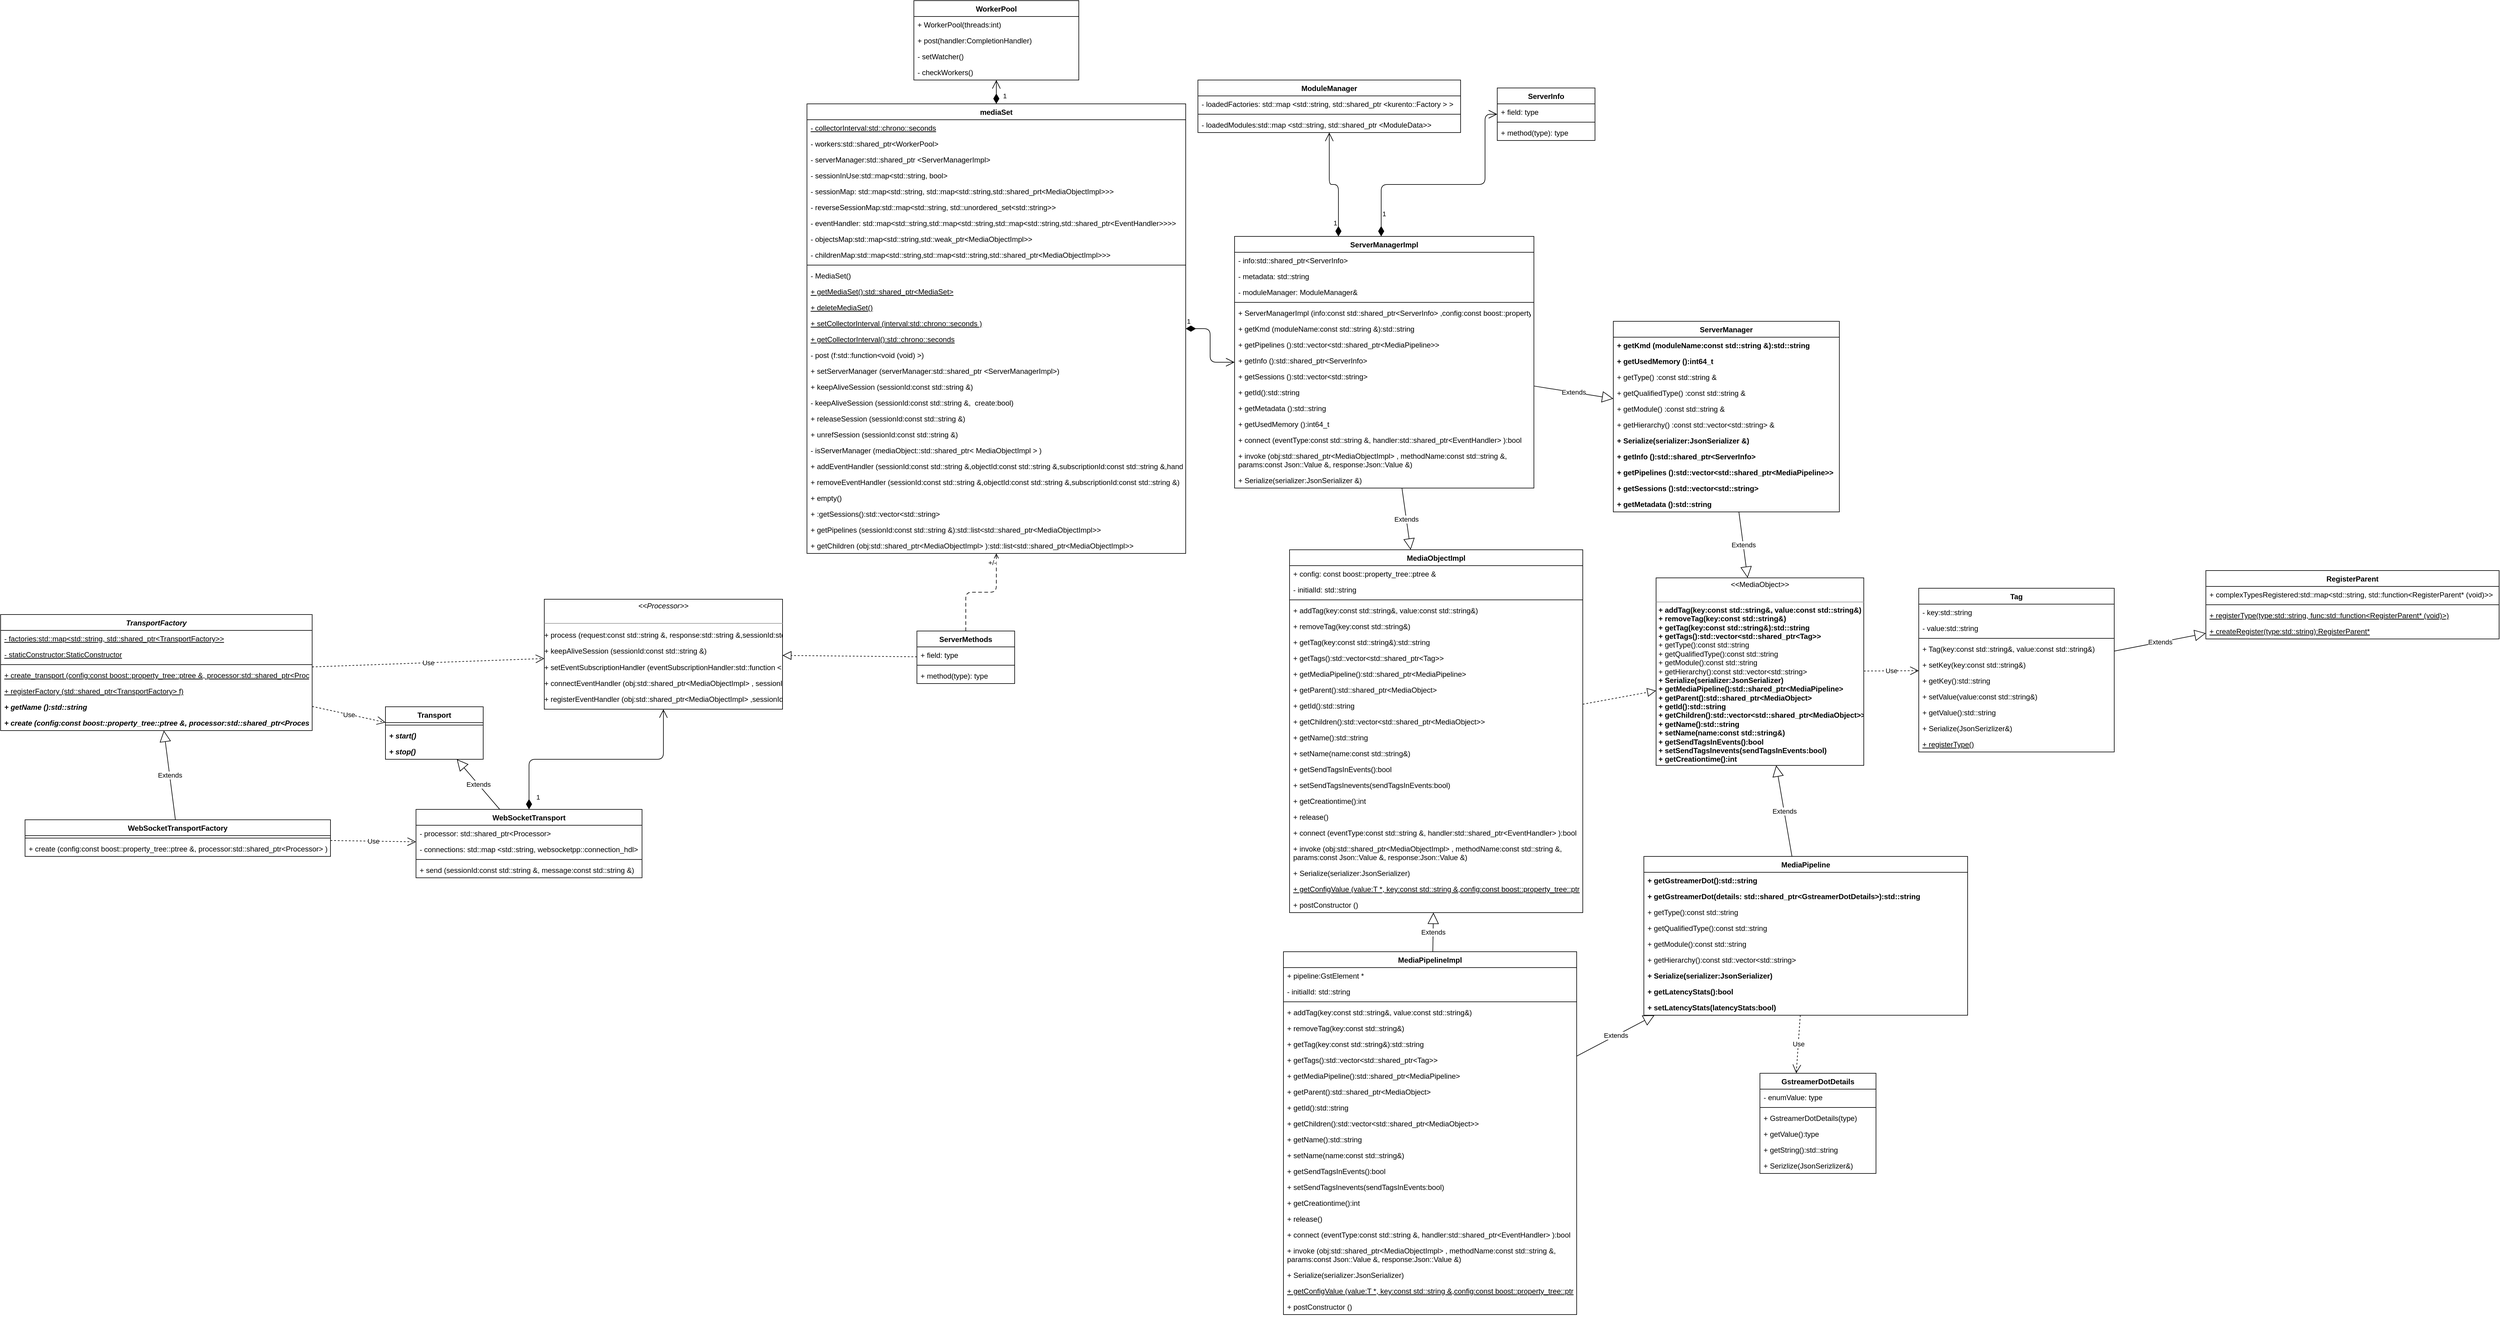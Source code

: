 <mxfile version="10.6.7" type="github"><diagram name="kms" id="edf60f1a-56cd-e834-aa8a-f176f3a09ee4"><mxGraphModel dx="1358" dy="1472" grid="1" gridSize="10" guides="1" tooltips="1" connect="1" arrows="1" fold="1" page="1" pageScale="1" pageWidth="1100" pageHeight="850" background="#ffffff" math="0" shadow="0"><root><mxCell id="0"/><mxCell id="1" parent="0"/><mxCell id="6izAvRWuUhIE4jQi5b1x-1" value="TransportFactory" style="swimlane;fontStyle=3;align=center;verticalAlign=top;childLayout=stackLayout;horizontal=1;startSize=26;horizontalStack=0;resizeParent=1;resizeParentMax=0;resizeLast=0;collapsible=1;marginBottom=0;" parent="1" vertex="1"><mxGeometry x="230" y="164" width="510" height="190" as="geometry"/></mxCell><mxCell id="6izAvRWuUhIE4jQi5b1x-2" value="- factories:std::map&lt;std::string, std::shared_ptr&lt;TransportFactory&gt;&gt;" style="text;strokeColor=none;fillColor=none;align=left;verticalAlign=top;spacingLeft=4;spacingRight=4;overflow=hidden;rotatable=0;points=[[0,0.5],[1,0.5]];portConstraint=eastwest;fontStyle=4" parent="6izAvRWuUhIE4jQi5b1x-1" vertex="1"><mxGeometry y="26" width="510" height="26" as="geometry"/></mxCell><mxCell id="RwZVF0hwpTkyTzsyrmwx-1" value="- staticConstructor:StaticConstructor" style="text;strokeColor=none;fillColor=none;align=left;verticalAlign=top;spacingLeft=4;spacingRight=4;overflow=hidden;rotatable=0;points=[[0,0.5],[1,0.5]];portConstraint=eastwest;fontStyle=4" parent="6izAvRWuUhIE4jQi5b1x-1" vertex="1"><mxGeometry y="52" width="510" height="26" as="geometry"/></mxCell><mxCell id="6izAvRWuUhIE4jQi5b1x-3" value="" style="line;strokeWidth=1;fillColor=none;align=left;verticalAlign=middle;spacingTop=-1;spacingLeft=3;spacingRight=3;rotatable=0;labelPosition=right;points=[];portConstraint=eastwest;" parent="6izAvRWuUhIE4jQi5b1x-1" vertex="1"><mxGeometry y="78" width="510" height="8" as="geometry"/></mxCell><mxCell id="6izAvRWuUhIE4jQi5b1x-4" value="+ create_transport (config:const boost::property_tree::ptree &amp;, processor:std::shared_ptr&lt;Processor&gt;):std::shared_ptr&lt;Transport&gt;" style="text;strokeColor=none;fillColor=none;align=left;verticalAlign=top;spacingLeft=4;spacingRight=4;overflow=hidden;rotatable=0;points=[[0,0.5],[1,0.5]];portConstraint=eastwest;fontStyle=4" parent="6izAvRWuUhIE4jQi5b1x-1" vertex="1"><mxGeometry y="86" width="510" height="26" as="geometry"/></mxCell><mxCell id="8xUroB7dSH8-6WkRifv3-3" value="+ registerFactory (std::shared_ptr&lt;TransportFactory&gt; f)" style="text;strokeColor=none;fillColor=none;align=left;verticalAlign=top;spacingLeft=4;spacingRight=4;overflow=hidden;rotatable=0;points=[[0,0.5],[1,0.5]];portConstraint=eastwest;fontStyle=4" parent="6izAvRWuUhIE4jQi5b1x-1" vertex="1"><mxGeometry y="112" width="510" height="26" as="geometry"/></mxCell><mxCell id="8xUroB7dSH8-6WkRifv3-2" value="+ getName ():std::string" style="text;strokeColor=none;fillColor=none;align=left;verticalAlign=top;spacingLeft=4;spacingRight=4;overflow=hidden;rotatable=0;points=[[0,0.5],[1,0.5]];portConstraint=eastwest;fontStyle=3" parent="6izAvRWuUhIE4jQi5b1x-1" vertex="1"><mxGeometry y="138" width="510" height="26" as="geometry"/></mxCell><mxCell id="8xUroB7dSH8-6WkRifv3-1" value="+ create (config:const boost::property_tree::ptree &amp;, processor:std::shared_ptr&lt;Processor&gt; ):std::shared_ptr&lt;Transport&gt;" style="text;strokeColor=none;fillColor=none;align=left;verticalAlign=top;spacingLeft=4;spacingRight=4;overflow=hidden;rotatable=0;points=[[0,0.5],[1,0.5]];portConstraint=eastwest;fontStyle=3" parent="6izAvRWuUhIE4jQi5b1x-1" vertex="1"><mxGeometry y="164" width="510" height="26" as="geometry"/></mxCell><mxCell id="8xUroB7dSH8-6WkRifv3-4" value="WebSocketTransportFactory" style="swimlane;fontStyle=1;align=center;verticalAlign=top;childLayout=stackLayout;horizontal=1;startSize=26;horizontalStack=0;resizeParent=1;resizeParentMax=0;resizeLast=0;collapsible=1;marginBottom=0;" parent="1" vertex="1"><mxGeometry x="270" y="500" width="500" height="60" as="geometry"/></mxCell><mxCell id="8xUroB7dSH8-6WkRifv3-6" value="" style="line;strokeWidth=1;fillColor=none;align=left;verticalAlign=middle;spacingTop=-1;spacingLeft=3;spacingRight=3;rotatable=0;labelPosition=right;points=[];portConstraint=eastwest;" parent="8xUroB7dSH8-6WkRifv3-4" vertex="1"><mxGeometry y="26" width="500" height="8" as="geometry"/></mxCell><mxCell id="8xUroB7dSH8-6WkRifv3-9" value="+ create (config:const boost::property_tree::ptree &amp;, processor:std::shared_ptr&lt;Processor&gt; ):std::shared_ptr&lt;Transport&gt;" style="text;strokeColor=none;fillColor=none;align=left;verticalAlign=top;spacingLeft=4;spacingRight=4;overflow=hidden;rotatable=0;points=[[0,0.5],[1,0.5]];portConstraint=eastwest;fontStyle=0" parent="8xUroB7dSH8-6WkRifv3-4" vertex="1"><mxGeometry y="34" width="500" height="26" as="geometry"/></mxCell><mxCell id="8xUroB7dSH8-6WkRifv3-8" value="Extends" style="endArrow=block;endSize=16;endFill=0;html=1;" parent="1" source="8xUroB7dSH8-6WkRifv3-4" target="6izAvRWuUhIE4jQi5b1x-1" edge="1"><mxGeometry width="160" relative="1" as="geometry"><mxPoint x="570" y="460" as="sourcePoint"/><mxPoint x="730" y="460" as="targetPoint"/></mxGeometry></mxCell><mxCell id="8xUroB7dSH8-6WkRifv3-10" value="WebSocketTransport" style="swimlane;fontStyle=1;align=center;verticalAlign=top;childLayout=stackLayout;horizontal=1;startSize=26;horizontalStack=0;resizeParent=1;resizeParentMax=0;resizeLast=0;collapsible=1;marginBottom=0;" parent="1" vertex="1"><mxGeometry x="910" y="483" width="370" height="112" as="geometry"/></mxCell><mxCell id="8xUroB7dSH8-6WkRifv3-11" value="- processor: std::shared_ptr&lt;Processor&gt;" style="text;strokeColor=none;fillColor=none;align=left;verticalAlign=top;spacingLeft=4;spacingRight=4;overflow=hidden;rotatable=0;points=[[0,0.5],[1,0.5]];portConstraint=eastwest;" parent="8xUroB7dSH8-6WkRifv3-10" vertex="1"><mxGeometry y="26" width="370" height="26" as="geometry"/></mxCell><mxCell id="NGX13W-3Y2QdtD9o9wyn-2" value="- connections: std::map &lt;std::string, websocketpp::connection_hdl&gt;" style="text;strokeColor=none;fillColor=none;align=left;verticalAlign=top;spacingLeft=4;spacingRight=4;overflow=hidden;rotatable=0;points=[[0,0.5],[1,0.5]];portConstraint=eastwest;" parent="8xUroB7dSH8-6WkRifv3-10" vertex="1"><mxGeometry y="52" width="370" height="26" as="geometry"/></mxCell><mxCell id="8xUroB7dSH8-6WkRifv3-12" value="" style="line;strokeWidth=1;fillColor=none;align=left;verticalAlign=middle;spacingTop=-1;spacingLeft=3;spacingRight=3;rotatable=0;labelPosition=right;points=[];portConstraint=eastwest;" parent="8xUroB7dSH8-6WkRifv3-10" vertex="1"><mxGeometry y="78" width="370" height="8" as="geometry"/></mxCell><mxCell id="8xUroB7dSH8-6WkRifv3-13" value="+ send (sessionId:const std::string &amp;, message:const std::string &amp;)" style="text;strokeColor=none;fillColor=none;align=left;verticalAlign=top;spacingLeft=4;spacingRight=4;overflow=hidden;rotatable=0;points=[[0,0.5],[1,0.5]];portConstraint=eastwest;" parent="8xUroB7dSH8-6WkRifv3-10" vertex="1"><mxGeometry y="86" width="370" height="26" as="geometry"/></mxCell><mxCell id="8xUroB7dSH8-6WkRifv3-14" value="Use" style="endArrow=open;endSize=12;dashed=1;html=1;" parent="1" source="8xUroB7dSH8-6WkRifv3-4" target="8xUroB7dSH8-6WkRifv3-10" edge="1"><mxGeometry width="160" relative="1" as="geometry"><mxPoint x="740" y="660" as="sourcePoint"/><mxPoint x="930" y="650" as="targetPoint"/></mxGeometry></mxCell><mxCell id="8xUroB7dSH8-6WkRifv3-15" value="Transport" style="swimlane;fontStyle=1;align=center;verticalAlign=top;childLayout=stackLayout;horizontal=1;startSize=26;horizontalStack=0;resizeParent=1;resizeParentMax=0;resizeLast=0;collapsible=1;marginBottom=0;" parent="1" vertex="1"><mxGeometry x="860" y="315" width="160" height="86" as="geometry"/></mxCell><mxCell id="8xUroB7dSH8-6WkRifv3-17" value="" style="line;strokeWidth=1;fillColor=none;align=left;verticalAlign=middle;spacingTop=-1;spacingLeft=3;spacingRight=3;rotatable=0;labelPosition=right;points=[];portConstraint=eastwest;" parent="8xUroB7dSH8-6WkRifv3-15" vertex="1"><mxGeometry y="26" width="160" height="8" as="geometry"/></mxCell><mxCell id="8xUroB7dSH8-6WkRifv3-18" value="+ start()" style="text;strokeColor=none;fillColor=none;align=left;verticalAlign=top;spacingLeft=4;spacingRight=4;overflow=hidden;rotatable=0;points=[[0,0.5],[1,0.5]];portConstraint=eastwest;fontStyle=3" parent="8xUroB7dSH8-6WkRifv3-15" vertex="1"><mxGeometry y="34" width="160" height="26" as="geometry"/></mxCell><mxCell id="8xUroB7dSH8-6WkRifv3-19" value="+ stop()" style="text;strokeColor=none;fillColor=none;align=left;verticalAlign=top;spacingLeft=4;spacingRight=4;overflow=hidden;rotatable=0;points=[[0,0.5],[1,0.5]];portConstraint=eastwest;fontStyle=3" parent="8xUroB7dSH8-6WkRifv3-15" vertex="1"><mxGeometry y="60" width="160" height="26" as="geometry"/></mxCell><mxCell id="8xUroB7dSH8-6WkRifv3-20" value="Extends" style="endArrow=block;endSize=16;endFill=0;html=1;" parent="1" source="8xUroB7dSH8-6WkRifv3-10" target="8xUroB7dSH8-6WkRifv3-15" edge="1"><mxGeometry width="160" relative="1" as="geometry"><mxPoint x="870" y="420" as="sourcePoint"/><mxPoint x="1030" y="420" as="targetPoint"/></mxGeometry></mxCell><mxCell id="8xUroB7dSH8-6WkRifv3-21" value="Use" style="endArrow=open;endSize=12;dashed=1;html=1;" parent="1" source="6izAvRWuUhIE4jQi5b1x-1" target="8xUroB7dSH8-6WkRifv3-15" edge="1"><mxGeometry width="160" relative="1" as="geometry"><mxPoint x="730" y="430" as="sourcePoint"/><mxPoint x="890" y="430" as="targetPoint"/></mxGeometry></mxCell><mxCell id="8xUroB7dSH8-6WkRifv3-27" value="&lt;p style=&quot;margin: 0px ; margin-top: 4px ; text-align: center&quot;&gt;&lt;i&gt;&amp;lt;&amp;lt;Processor&amp;gt;&amp;gt;&lt;/i&gt;&lt;br&gt;&lt;/p&gt;&lt;p style=&quot;margin: 0px ; margin-left: 4px&quot;&gt;&lt;br&gt;&lt;/p&gt;&lt;hr size=&quot;1&quot;&gt;&lt;p&gt;+ process (request:const std::string &amp;amp;, response:std::string &amp;amp;,sessionId:std::string &amp;amp;):std::string&amp;nbsp;&lt;/p&gt;&lt;p&gt;+ keepAliveSession (sessionId:const std::string &amp;amp;)&lt;/p&gt;&lt;p&gt;+ setEventSubscriptionHandler (eventSubscriptionHandler:std::function &amp;lt; std::string (std::shared_ptr&amp;lt;MediaObjectImpl&amp;gt; obj,const std::string &amp;amp;sessionId, const std::string &amp;amp;eventType,const Json::Value &amp;amp;params) &amp;gt; )&lt;/p&gt;&lt;p&gt;+ connectEventHandler (obj:std::shared_ptr&amp;lt;MediaObjectImpl&amp;gt; , sessionId:const std::string &amp;amp;, eventType:const std::string &amp;amp;, handler:std::shared_ptr&amp;lt;EventHandler&amp;gt; ):std::string&amp;nbsp;&lt;/p&gt;&lt;p&gt;+ registerEventHandler (obj:std::shared_ptr&amp;lt;MediaObjectImpl&amp;gt; ,sessionId:const std::string &amp;amp;, subscriptionId:const std::string &amp;amp;,handler:std::shared_ptr&amp;lt;EventHandler&amp;gt; )&lt;/p&gt;&lt;p&gt;&lt;br&gt;&lt;/p&gt;" style="verticalAlign=top;align=left;overflow=fill;fontSize=12;fontFamily=Helvetica;html=1;" parent="1" vertex="1"><mxGeometry x="1120" y="139" width="390" height="180" as="geometry"/></mxCell><mxCell id="8xUroB7dSH8-6WkRifv3-28" value="Use" style="endArrow=open;endSize=12;dashed=1;html=1;" parent="1" source="6izAvRWuUhIE4jQi5b1x-1" target="8xUroB7dSH8-6WkRifv3-27" edge="1"><mxGeometry width="160" relative="1" as="geometry"><mxPoint x="-20" y="480" as="sourcePoint"/><mxPoint x="140" y="480" as="targetPoint"/></mxGeometry></mxCell><mxCell id="NGX13W-3Y2QdtD9o9wyn-1" value="1" style="endArrow=open;html=1;endSize=12;startArrow=diamondThin;startSize=14;startFill=1;edgeStyle=orthogonalEdgeStyle;align=left;verticalAlign=bottom;" parent="1" source="8xUroB7dSH8-6WkRifv3-10" target="8xUroB7dSH8-6WkRifv3-27" edge="1"><mxGeometry x="-0.943" y="-10" relative="1" as="geometry"><mxPoint x="1220" y="350" as="sourcePoint"/><mxPoint x="1380" y="350" as="targetPoint"/><mxPoint as="offset"/></mxGeometry></mxCell><mxCell id="NGX13W-3Y2QdtD9o9wyn-3" value="ServerMethods" style="swimlane;fontStyle=1;align=center;verticalAlign=top;childLayout=stackLayout;horizontal=1;startSize=26;horizontalStack=0;resizeParent=1;resizeParentMax=0;resizeLast=0;collapsible=1;marginBottom=0;" parent="1" vertex="1"><mxGeometry x="1730" y="191" width="160" height="86" as="geometry"/></mxCell><mxCell id="NGX13W-3Y2QdtD9o9wyn-4" value="+ field: type" style="text;strokeColor=none;fillColor=none;align=left;verticalAlign=top;spacingLeft=4;spacingRight=4;overflow=hidden;rotatable=0;points=[[0,0.5],[1,0.5]];portConstraint=eastwest;" parent="NGX13W-3Y2QdtD9o9wyn-3" vertex="1"><mxGeometry y="26" width="160" height="26" as="geometry"/></mxCell><mxCell id="NGX13W-3Y2QdtD9o9wyn-5" value="" style="line;strokeWidth=1;fillColor=none;align=left;verticalAlign=middle;spacingTop=-1;spacingLeft=3;spacingRight=3;rotatable=0;labelPosition=right;points=[];portConstraint=eastwest;" parent="NGX13W-3Y2QdtD9o9wyn-3" vertex="1"><mxGeometry y="52" width="160" height="8" as="geometry"/></mxCell><mxCell id="NGX13W-3Y2QdtD9o9wyn-6" value="+ method(type): type" style="text;strokeColor=none;fillColor=none;align=left;verticalAlign=top;spacingLeft=4;spacingRight=4;overflow=hidden;rotatable=0;points=[[0,0.5],[1,0.5]];portConstraint=eastwest;" parent="NGX13W-3Y2QdtD9o9wyn-3" vertex="1"><mxGeometry y="60" width="160" height="26" as="geometry"/></mxCell><mxCell id="NGX13W-3Y2QdtD9o9wyn-7" value="" style="endArrow=block;dashed=1;endFill=0;endSize=12;html=1;" parent="1" source="NGX13W-3Y2QdtD9o9wyn-3" target="8xUroB7dSH8-6WkRifv3-27" edge="1"><mxGeometry width="160" relative="1" as="geometry"><mxPoint x="1790" y="380" as="sourcePoint"/><mxPoint x="1950" y="380" as="targetPoint"/></mxGeometry></mxCell><mxCell id="CaHVG5oxHM4-EKOXUU7z-1" value="mediaSet" style="swimlane;fontStyle=1;align=center;verticalAlign=top;childLayout=stackLayout;horizontal=1;startSize=26;horizontalStack=0;resizeParent=1;resizeParentMax=0;resizeLast=0;collapsible=1;marginBottom=0;" parent="1" vertex="1"><mxGeometry x="1550" y="-672" width="620" height="736" as="geometry"/></mxCell><mxCell id="CaHVG5oxHM4-EKOXUU7z-2" value="- collectorInterval:std::chrono::seconds" style="text;strokeColor=none;fillColor=none;align=left;verticalAlign=top;spacingLeft=4;spacingRight=4;overflow=hidden;rotatable=0;points=[[0,0.5],[1,0.5]];portConstraint=eastwest;fontStyle=4" parent="CaHVG5oxHM4-EKOXUU7z-1" vertex="1"><mxGeometry y="26" width="620" height="26" as="geometry"/></mxCell><mxCell id="LVTDDGYOKU9HfCjcFvGJ-22" value="- workers:std::shared_ptr&lt;WorkerPool&gt; " style="text;strokeColor=none;fillColor=none;align=left;verticalAlign=top;spacingLeft=4;spacingRight=4;overflow=hidden;rotatable=0;points=[[0,0.5],[1,0.5]];portConstraint=eastwest;" parent="CaHVG5oxHM4-EKOXUU7z-1" vertex="1"><mxGeometry y="52" width="620" height="26" as="geometry"/></mxCell><mxCell id="LVTDDGYOKU9HfCjcFvGJ-26" value="- serverManager:std::shared_ptr &lt;ServerManagerImpl&gt; " style="text;strokeColor=none;fillColor=none;align=left;verticalAlign=top;spacingLeft=4;spacingRight=4;overflow=hidden;rotatable=0;points=[[0,0.5],[1,0.5]];portConstraint=eastwest;" parent="CaHVG5oxHM4-EKOXUU7z-1" vertex="1"><mxGeometry y="78" width="620" height="26" as="geometry"/></mxCell><mxCell id="LVTDDGYOKU9HfCjcFvGJ-30" value="- sessionInUse:std::map&lt;std::string, bool&gt;" style="text;strokeColor=none;fillColor=none;align=left;verticalAlign=top;spacingLeft=4;spacingRight=4;overflow=hidden;rotatable=0;points=[[0,0.5],[1,0.5]];portConstraint=eastwest;" parent="CaHVG5oxHM4-EKOXUU7z-1" vertex="1"><mxGeometry y="104" width="620" height="26" as="geometry"/></mxCell><mxCell id="LVTDDGYOKU9HfCjcFvGJ-32" value="- sessionMap: std::map&lt;std::string, std::map&lt;std::string,std::shared_prt&lt;MediaObjectImpl&gt;&gt;&gt;" style="text;strokeColor=none;fillColor=none;align=left;verticalAlign=top;spacingLeft=4;spacingRight=4;overflow=hidden;rotatable=0;points=[[0,0.5],[1,0.5]];portConstraint=eastwest;" parent="CaHVG5oxHM4-EKOXUU7z-1" vertex="1"><mxGeometry y="130" width="620" height="26" as="geometry"/></mxCell><mxCell id="LVTDDGYOKU9HfCjcFvGJ-34" value="- reverseSessionMap:std::map&lt;std::string, std::unordered_set&lt;std::string&gt;&gt;" style="text;strokeColor=none;fillColor=none;align=left;verticalAlign=top;spacingLeft=4;spacingRight=4;overflow=hidden;rotatable=0;points=[[0,0.5],[1,0.5]];portConstraint=eastwest;" parent="CaHVG5oxHM4-EKOXUU7z-1" vertex="1"><mxGeometry y="156" width="620" height="26" as="geometry"/></mxCell><mxCell id="LVTDDGYOKU9HfCjcFvGJ-33" value="- eventHandler: std::map&lt;std::string,std::map&lt;std::string,std::map&lt;std::string,std::shared_ptr&lt;EventHandler&gt;&gt;&gt;&gt;" style="text;strokeColor=none;fillColor=none;align=left;verticalAlign=top;spacingLeft=4;spacingRight=4;overflow=hidden;rotatable=0;points=[[0,0.5],[1,0.5]];portConstraint=eastwest;" parent="CaHVG5oxHM4-EKOXUU7z-1" vertex="1"><mxGeometry y="182" width="620" height="26" as="geometry"/></mxCell><mxCell id="LVTDDGYOKU9HfCjcFvGJ-35" value="- objectsMap:std::map&lt;std::string,std::weak_ptr&lt;MediaObjectImpl&gt;&gt;" style="text;strokeColor=none;fillColor=none;align=left;verticalAlign=top;spacingLeft=4;spacingRight=4;overflow=hidden;rotatable=0;points=[[0,0.5],[1,0.5]];portConstraint=eastwest;" parent="CaHVG5oxHM4-EKOXUU7z-1" vertex="1"><mxGeometry y="208" width="620" height="26" as="geometry"/></mxCell><mxCell id="LVTDDGYOKU9HfCjcFvGJ-36" value="- childrenMap:std::map&lt;std::string,std::map&lt;std::string,std::shared_ptr&lt;MediaObjectImpl&gt;&gt;&gt;" style="text;strokeColor=none;fillColor=none;align=left;verticalAlign=top;spacingLeft=4;spacingRight=4;overflow=hidden;rotatable=0;points=[[0,0.5],[1,0.5]];portConstraint=eastwest;" parent="CaHVG5oxHM4-EKOXUU7z-1" vertex="1"><mxGeometry y="234" width="620" height="26" as="geometry"/></mxCell><mxCell id="CaHVG5oxHM4-EKOXUU7z-3" value="" style="line;strokeWidth=1;fillColor=none;align=left;verticalAlign=middle;spacingTop=-1;spacingLeft=3;spacingRight=3;rotatable=0;labelPosition=right;points=[];portConstraint=eastwest;" parent="CaHVG5oxHM4-EKOXUU7z-1" vertex="1"><mxGeometry y="260" width="620" height="8" as="geometry"/></mxCell><mxCell id="CaHVG5oxHM4-EKOXUU7z-4" value="- MediaSet()" style="text;strokeColor=none;fillColor=none;align=left;verticalAlign=top;spacingLeft=4;spacingRight=4;overflow=hidden;rotatable=0;points=[[0,0.5],[1,0.5]];portConstraint=eastwest;" parent="CaHVG5oxHM4-EKOXUU7z-1" vertex="1"><mxGeometry y="268" width="620" height="26" as="geometry"/></mxCell><mxCell id="LVTDDGYOKU9HfCjcFvGJ-23" value="+ getMediaSet():std::shared_ptr&lt;MediaSet&gt;" style="text;strokeColor=none;fillColor=none;align=left;verticalAlign=top;spacingLeft=4;spacingRight=4;overflow=hidden;rotatable=0;points=[[0,0.5],[1,0.5]];portConstraint=eastwest;fontStyle=4" parent="CaHVG5oxHM4-EKOXUU7z-1" vertex="1"><mxGeometry y="294" width="620" height="26" as="geometry"/></mxCell><mxCell id="LVTDDGYOKU9HfCjcFvGJ-24" value="+ deleteMediaSet()" style="text;strokeColor=none;fillColor=none;align=left;verticalAlign=top;spacingLeft=4;spacingRight=4;overflow=hidden;rotatable=0;points=[[0,0.5],[1,0.5]];portConstraint=eastwest;fontStyle=4" parent="CaHVG5oxHM4-EKOXUU7z-1" vertex="1"><mxGeometry y="320" width="620" height="26" as="geometry"/></mxCell><mxCell id="LVTDDGYOKU9HfCjcFvGJ-19" value="+ setCollectorInterval (interval:std::chrono::seconds )" style="text;strokeColor=none;fillColor=none;align=left;verticalAlign=top;spacingLeft=4;spacingRight=4;overflow=hidden;rotatable=0;points=[[0,0.5],[1,0.5]];portConstraint=eastwest;fontStyle=4" parent="CaHVG5oxHM4-EKOXUU7z-1" vertex="1"><mxGeometry y="346" width="620" height="26" as="geometry"/></mxCell><mxCell id="LVTDDGYOKU9HfCjcFvGJ-20" value="+ getCollectorInterval():std::chrono::seconds" style="text;strokeColor=none;fillColor=none;align=left;verticalAlign=top;spacingLeft=4;spacingRight=4;overflow=hidden;rotatable=0;points=[[0,0.5],[1,0.5]];portConstraint=eastwest;fontStyle=4" parent="CaHVG5oxHM4-EKOXUU7z-1" vertex="1"><mxGeometry y="372" width="620" height="26" as="geometry"/></mxCell><mxCell id="LVTDDGYOKU9HfCjcFvGJ-25" value="- post (f:std::function&lt;void (void) &gt;)" style="text;strokeColor=none;fillColor=none;align=left;verticalAlign=top;spacingLeft=4;spacingRight=4;overflow=hidden;rotatable=0;points=[[0,0.5],[1,0.5]];portConstraint=eastwest;" parent="CaHVG5oxHM4-EKOXUU7z-1" vertex="1"><mxGeometry y="398" width="620" height="26" as="geometry"/></mxCell><mxCell id="LVTDDGYOKU9HfCjcFvGJ-27" value="+ setServerManager (serverManager:std::shared_ptr &lt;ServerManagerImpl&gt;)" style="text;strokeColor=none;fillColor=none;align=left;verticalAlign=top;spacingLeft=4;spacingRight=4;overflow=hidden;rotatable=0;points=[[0,0.5],[1,0.5]];portConstraint=eastwest;" parent="CaHVG5oxHM4-EKOXUU7z-1" vertex="1"><mxGeometry y="424" width="620" height="26" as="geometry"/></mxCell><mxCell id="LVTDDGYOKU9HfCjcFvGJ-29" value="+ keepAliveSession (sessionId:const std::string &amp;) " style="text;strokeColor=none;fillColor=none;align=left;verticalAlign=top;spacingLeft=4;spacingRight=4;overflow=hidden;rotatable=0;points=[[0,0.5],[1,0.5]];portConstraint=eastwest;" parent="CaHVG5oxHM4-EKOXUU7z-1" vertex="1"><mxGeometry y="450" width="620" height="26" as="geometry"/></mxCell><mxCell id="LVTDDGYOKU9HfCjcFvGJ-28" value="- keepAliveSession (sessionId:const std::string &amp;,  create:bool) " style="text;strokeColor=none;fillColor=none;align=left;verticalAlign=top;spacingLeft=4;spacingRight=4;overflow=hidden;rotatable=0;points=[[0,0.5],[1,0.5]];portConstraint=eastwest;" parent="CaHVG5oxHM4-EKOXUU7z-1" vertex="1"><mxGeometry y="476" width="620" height="26" as="geometry"/></mxCell><mxCell id="LVTDDGYOKU9HfCjcFvGJ-31" value="+ releaseSession (sessionId:const std::string &amp;) " style="text;strokeColor=none;fillColor=none;align=left;verticalAlign=top;spacingLeft=4;spacingRight=4;overflow=hidden;rotatable=0;points=[[0,0.5],[1,0.5]];portConstraint=eastwest;" parent="CaHVG5oxHM4-EKOXUU7z-1" vertex="1"><mxGeometry y="502" width="620" height="26" as="geometry"/></mxCell><mxCell id="LVTDDGYOKU9HfCjcFvGJ-37" value="+ unrefSession (sessionId:const std::string &amp;)" style="text;strokeColor=none;fillColor=none;align=left;verticalAlign=top;spacingLeft=4;spacingRight=4;overflow=hidden;rotatable=0;points=[[0,0.5],[1,0.5]];portConstraint=eastwest;" parent="CaHVG5oxHM4-EKOXUU7z-1" vertex="1"><mxGeometry y="528" width="620" height="26" as="geometry"/></mxCell><mxCell id="LVTDDGYOKU9HfCjcFvGJ-38" value="- isServerManager (mediaObject::std::shared_ptr&lt; MediaObjectImpl &gt; ) " style="text;strokeColor=none;fillColor=none;align=left;verticalAlign=top;spacingLeft=4;spacingRight=4;overflow=hidden;rotatable=0;points=[[0,0.5],[1,0.5]];portConstraint=eastwest;" parent="CaHVG5oxHM4-EKOXUU7z-1" vertex="1"><mxGeometry y="554" width="620" height="26" as="geometry"/></mxCell><mxCell id="LVTDDGYOKU9HfCjcFvGJ-39" value="+ addEventHandler (sessionId:const std::string &amp;,objectId:const std::string &amp;,subscriptionId:const std::string &amp;,handler:std::shared_ptr&lt;EventHandler&gt; )" style="text;strokeColor=none;fillColor=none;align=left;verticalAlign=top;spacingLeft=4;spacingRight=4;overflow=hidden;rotatable=0;points=[[0,0.5],[1,0.5]];portConstraint=eastwest;" parent="CaHVG5oxHM4-EKOXUU7z-1" vertex="1"><mxGeometry y="580" width="620" height="26" as="geometry"/></mxCell><mxCell id="LVTDDGYOKU9HfCjcFvGJ-40" value="+ removeEventHandler (sessionId:const std::string &amp;,objectId:const std::string &amp;,subscriptionId:const std::string &amp;)" style="text;strokeColor=none;fillColor=none;align=left;verticalAlign=top;spacingLeft=4;spacingRight=4;overflow=hidden;rotatable=0;points=[[0,0.5],[1,0.5]];portConstraint=eastwest;" parent="CaHVG5oxHM4-EKOXUU7z-1" vertex="1"><mxGeometry y="606" width="620" height="26" as="geometry"/></mxCell><mxCell id="LVTDDGYOKU9HfCjcFvGJ-41" value="+ empty()" style="text;strokeColor=none;fillColor=none;align=left;verticalAlign=top;spacingLeft=4;spacingRight=4;overflow=hidden;rotatable=0;points=[[0,0.5],[1,0.5]];portConstraint=eastwest;" parent="CaHVG5oxHM4-EKOXUU7z-1" vertex="1"><mxGeometry y="632" width="620" height="26" as="geometry"/></mxCell><mxCell id="LVTDDGYOKU9HfCjcFvGJ-42" value="+ :getSessions():std::vector&lt;std::string&gt;" style="text;strokeColor=none;fillColor=none;align=left;verticalAlign=top;spacingLeft=4;spacingRight=4;overflow=hidden;rotatable=0;points=[[0,0.5],[1,0.5]];portConstraint=eastwest;" parent="CaHVG5oxHM4-EKOXUU7z-1" vertex="1"><mxGeometry y="658" width="620" height="26" as="geometry"/></mxCell><mxCell id="LVTDDGYOKU9HfCjcFvGJ-43" value="+ getPipelines (sessionId:const std::string &amp;):std::list&lt;std::shared_ptr&lt;MediaObjectImpl&gt;&gt;" style="text;strokeColor=none;fillColor=none;align=left;verticalAlign=top;spacingLeft=4;spacingRight=4;overflow=hidden;rotatable=0;points=[[0,0.5],[1,0.5]];portConstraint=eastwest;" parent="CaHVG5oxHM4-EKOXUU7z-1" vertex="1"><mxGeometry y="684" width="620" height="26" as="geometry"/></mxCell><mxCell id="LVTDDGYOKU9HfCjcFvGJ-44" value="+ getChildren (obj:std::shared_ptr&lt;MediaObjectImpl&gt; ):std::list&lt;std::shared_ptr&lt;MediaObjectImpl&gt;&gt;" style="text;strokeColor=none;fillColor=none;align=left;verticalAlign=top;spacingLeft=4;spacingRight=4;overflow=hidden;rotatable=0;points=[[0,0.5],[1,0.5]];portConstraint=eastwest;" parent="CaHVG5oxHM4-EKOXUU7z-1" vertex="1"><mxGeometry y="710" width="620" height="26" as="geometry"/></mxCell><mxCell id="CaHVG5oxHM4-EKOXUU7z-5" value="+/-" style="edgeStyle=elbowEdgeStyle;html=1;endArrow=open;elbow=vertical;endFill=0;dashed=1;dashPattern=6 4;" parent="1" source="NGX13W-3Y2QdtD9o9wyn-3" target="CaHVG5oxHM4-EKOXUU7z-1" edge="1"><mxGeometry x="0.833" y="7" relative="1" as="geometry"><mxPoint x="1910" y="280" as="sourcePoint"/><mxPoint x="2070" y="280" as="targetPoint"/><mxPoint as="offset"/></mxGeometry></mxCell><mxCell id="CaHVG5oxHM4-EKOXUU7z-6" value="ServerManagerImpl" style="swimlane;fontStyle=1;align=center;verticalAlign=top;childLayout=stackLayout;horizontal=1;startSize=26;horizontalStack=0;resizeParent=1;resizeParentMax=0;resizeLast=0;collapsible=1;marginBottom=0;" parent="1" vertex="1"><mxGeometry x="2250" y="-455" width="490" height="412" as="geometry"/></mxCell><mxCell id="CaHVG5oxHM4-EKOXUU7z-7" value="- info:std::shared_ptr&lt;ServerInfo&gt;" style="text;strokeColor=none;fillColor=none;align=left;verticalAlign=top;spacingLeft=4;spacingRight=4;overflow=hidden;rotatable=0;points=[[0,0.5],[1,0.5]];portConstraint=eastwest;" parent="CaHVG5oxHM4-EKOXUU7z-6" vertex="1"><mxGeometry y="26" width="490" height="26" as="geometry"/></mxCell><mxCell id="nbJfOUmLKk1tjOxEuo9Y-21" value="- metadata: std::string" style="text;strokeColor=none;fillColor=none;align=left;verticalAlign=top;spacingLeft=4;spacingRight=4;overflow=hidden;rotatable=0;points=[[0,0.5],[1,0.5]];portConstraint=eastwest;" parent="CaHVG5oxHM4-EKOXUU7z-6" vertex="1"><mxGeometry y="52" width="490" height="26" as="geometry"/></mxCell><mxCell id="nbJfOUmLKk1tjOxEuo9Y-22" value="- moduleManager: ModuleManager&amp;" style="text;strokeColor=none;fillColor=none;align=left;verticalAlign=top;spacingLeft=4;spacingRight=4;overflow=hidden;rotatable=0;points=[[0,0.5],[1,0.5]];portConstraint=eastwest;" parent="CaHVG5oxHM4-EKOXUU7z-6" vertex="1"><mxGeometry y="78" width="490" height="26" as="geometry"/></mxCell><mxCell id="CaHVG5oxHM4-EKOXUU7z-8" value="" style="line;strokeWidth=1;fillColor=none;align=left;verticalAlign=middle;spacingTop=-1;spacingLeft=3;spacingRight=3;rotatable=0;labelPosition=right;points=[];portConstraint=eastwest;" parent="CaHVG5oxHM4-EKOXUU7z-6" vertex="1"><mxGeometry y="104" width="490" height="8" as="geometry"/></mxCell><mxCell id="LDYxdvlBV4x5_yGXgC2K-9" value="+ ServerManagerImpl (info:const std::shared_ptr&lt;ServerInfo&gt; ,config:const boost::property_tree::ptree &amp;,moduleManager:ModuleManager &amp;)" style="text;strokeColor=none;fillColor=none;align=left;verticalAlign=top;spacingLeft=4;spacingRight=4;overflow=hidden;rotatable=0;points=[[0,0.5],[1,0.5]];portConstraint=eastwest;" parent="CaHVG5oxHM4-EKOXUU7z-6" vertex="1"><mxGeometry y="112" width="490" height="26" as="geometry"/></mxCell><mxCell id="nbJfOUmLKk1tjOxEuo9Y-11" value="+ getKmd (moduleName:const std::string &amp;):std::string" style="text;strokeColor=none;fillColor=none;align=left;verticalAlign=top;spacingLeft=4;spacingRight=4;overflow=hidden;rotatable=0;points=[[0,0.5],[1,0.5]];portConstraint=eastwest;fontStyle=0" parent="CaHVG5oxHM4-EKOXUU7z-6" vertex="1"><mxGeometry y="138" width="490" height="26" as="geometry"/></mxCell><mxCell id="nbJfOUmLKk1tjOxEuo9Y-12" value="+ getPipelines ():std::vector&lt;std::shared_ptr&lt;MediaPipeline&gt;&gt; " style="text;strokeColor=none;fillColor=none;align=left;verticalAlign=top;spacingLeft=4;spacingRight=4;overflow=hidden;rotatable=0;points=[[0,0.5],[1,0.5]];portConstraint=eastwest;fontStyle=0" parent="CaHVG5oxHM4-EKOXUU7z-6" vertex="1"><mxGeometry y="164" width="490" height="26" as="geometry"/></mxCell><mxCell id="nbJfOUmLKk1tjOxEuo9Y-14" value="+ getInfo ():std::shared_ptr&lt;ServerInfo&gt; &#10;" style="text;strokeColor=none;fillColor=none;align=left;verticalAlign=top;spacingLeft=4;spacingRight=4;overflow=hidden;rotatable=0;points=[[0,0.5],[1,0.5]];portConstraint=eastwest;fontStyle=0" parent="CaHVG5oxHM4-EKOXUU7z-6" vertex="1"><mxGeometry y="190" width="490" height="26" as="geometry"/></mxCell><mxCell id="nbJfOUmLKk1tjOxEuo9Y-13" value="+ getSessions ():std::vector&lt;std::string&gt; " style="text;strokeColor=none;fillColor=none;align=left;verticalAlign=top;spacingLeft=4;spacingRight=4;overflow=hidden;rotatable=0;points=[[0,0.5],[1,0.5]];portConstraint=eastwest;fontStyle=0" parent="CaHVG5oxHM4-EKOXUU7z-6" vertex="1"><mxGeometry y="216" width="490" height="26" as="geometry"/></mxCell><mxCell id="nbJfOUmLKk1tjOxEuo9Y-15" value="+ getId():std::string&#10;" style="text;fontStyle=0;spacingLeft=4;spacingRight=4;" parent="CaHVG5oxHM4-EKOXUU7z-6" vertex="1"><mxGeometry y="242" width="490" height="26" as="geometry"/></mxCell><mxCell id="nbJfOUmLKk1tjOxEuo9Y-16" value="+ getMetadata ():std::string " style="text;strokeColor=none;fillColor=none;align=left;verticalAlign=top;spacingLeft=4;spacingRight=4;overflow=hidden;rotatable=0;points=[[0,0.5],[1,0.5]];portConstraint=eastwest;fontStyle=0" parent="CaHVG5oxHM4-EKOXUU7z-6" vertex="1"><mxGeometry y="268" width="490" height="26" as="geometry"/></mxCell><mxCell id="nbJfOUmLKk1tjOxEuo9Y-17" value="+ getUsedMemory ():int64_t" style="text;strokeColor=none;fillColor=none;align=left;verticalAlign=top;spacingLeft=4;spacingRight=4;overflow=hidden;rotatable=0;points=[[0,0.5],[1,0.5]];portConstraint=eastwest;fontStyle=0" parent="CaHVG5oxHM4-EKOXUU7z-6" vertex="1"><mxGeometry y="294" width="490" height="26" as="geometry"/></mxCell><mxCell id="nbJfOUmLKk1tjOxEuo9Y-19" value="+ connect (eventType:const std::string &amp;, handler:std::shared_ptr&lt;EventHandler&gt; ):bool" style="text;fontStyle=0;spacingLeft=4;spacingRight=4;" parent="CaHVG5oxHM4-EKOXUU7z-6" vertex="1"><mxGeometry y="320" width="490" height="26" as="geometry"/></mxCell><mxCell id="nbJfOUmLKk1tjOxEuo9Y-20" value="+ invoke (obj:std::shared_ptr&lt;MediaObjectImpl&gt; , methodName:const std::string &amp;, params:const Json::Value &amp;, response:Json::Value &amp;)" style="text;fontStyle=0;spacingLeft=4;spacingRight=4;whiteSpace=wrap;" parent="CaHVG5oxHM4-EKOXUU7z-6" vertex="1"><mxGeometry y="346" width="490" height="40" as="geometry"/></mxCell><mxCell id="nbJfOUmLKk1tjOxEuo9Y-18" value="+ Serialize(serializer:JsonSerializer &amp;)" style="text;strokeColor=none;fillColor=none;align=left;verticalAlign=top;spacingLeft=4;spacingRight=4;overflow=hidden;rotatable=0;points=[[0,0.5],[1,0.5]];portConstraint=eastwest;fontStyle=0" parent="CaHVG5oxHM4-EKOXUU7z-6" vertex="1"><mxGeometry y="386" width="490" height="26" as="geometry"/></mxCell><mxCell id="CaHVG5oxHM4-EKOXUU7z-10" value="MediaObjectImpl" style="swimlane;fontStyle=1;align=center;verticalAlign=top;childLayout=stackLayout;horizontal=1;startSize=26;horizontalStack=0;resizeParent=1;resizeParentMax=0;resizeLast=0;collapsible=1;marginBottom=0;" parent="1" vertex="1"><mxGeometry x="2340" y="58" width="480" height="594" as="geometry"/></mxCell><mxCell id="CaHVG5oxHM4-EKOXUU7z-11" value="+ config: const boost::property_tree::ptree &amp;" style="text;strokeColor=none;fillColor=none;align=left;verticalAlign=top;spacingLeft=4;spacingRight=4;overflow=hidden;rotatable=0;points=[[0,0.5],[1,0.5]];portConstraint=eastwest;" parent="CaHVG5oxHM4-EKOXUU7z-10" vertex="1"><mxGeometry y="26" width="480" height="26" as="geometry"/></mxCell><mxCell id="kkAQ-kbHjAjGQCDg_3H_-22" value="- initialId: std::string" style="text;strokeColor=none;fillColor=none;align=left;verticalAlign=top;spacingLeft=4;spacingRight=4;overflow=hidden;rotatable=0;points=[[0,0.5],[1,0.5]];portConstraint=eastwest;" parent="CaHVG5oxHM4-EKOXUU7z-10" vertex="1"><mxGeometry y="52" width="480" height="26" as="geometry"/></mxCell><mxCell id="CaHVG5oxHM4-EKOXUU7z-12" value="" style="line;strokeWidth=1;fillColor=none;align=left;verticalAlign=middle;spacingTop=-1;spacingLeft=3;spacingRight=3;rotatable=0;labelPosition=right;points=[];portConstraint=eastwest;" parent="CaHVG5oxHM4-EKOXUU7z-10" vertex="1"><mxGeometry y="78" width="480" height="8" as="geometry"/></mxCell><mxCell id="kkAQ-kbHjAjGQCDg_3H_-1" value="+ addTag(key:const std::string&amp;, value:const std::string&amp;)" style="text;strokeColor=none;fillColor=none;align=left;verticalAlign=top;spacingLeft=4;spacingRight=4;overflow=hidden;rotatable=0;points=[[0,0.5],[1,0.5]];portConstraint=eastwest;" parent="CaHVG5oxHM4-EKOXUU7z-10" vertex="1"><mxGeometry y="86" width="480" height="26" as="geometry"/></mxCell><mxCell id="kkAQ-kbHjAjGQCDg_3H_-2" value="+ removeTag(key:const std::string&amp;)" style="text;strokeColor=none;fillColor=none;align=left;verticalAlign=top;spacingLeft=4;spacingRight=4;overflow=hidden;rotatable=0;points=[[0,0.5],[1,0.5]];portConstraint=eastwest;" parent="CaHVG5oxHM4-EKOXUU7z-10" vertex="1"><mxGeometry y="112" width="480" height="26" as="geometry"/></mxCell><mxCell id="kkAQ-kbHjAjGQCDg_3H_-3" value="+ getTag(key:const std::string&amp;):std::string" style="text;strokeColor=none;fillColor=none;align=left;verticalAlign=top;spacingLeft=4;spacingRight=4;overflow=hidden;rotatable=0;points=[[0,0.5],[1,0.5]];portConstraint=eastwest;" parent="CaHVG5oxHM4-EKOXUU7z-10" vertex="1"><mxGeometry y="138" width="480" height="26" as="geometry"/></mxCell><mxCell id="kkAQ-kbHjAjGQCDg_3H_-4" value="+ getTags():std::vector&lt;std::shared_ptr&lt;Tag&gt;&gt;" style="text;strokeColor=none;fillColor=none;align=left;verticalAlign=top;spacingLeft=4;spacingRight=4;overflow=hidden;rotatable=0;points=[[0,0.5],[1,0.5]];portConstraint=eastwest;" parent="CaHVG5oxHM4-EKOXUU7z-10" vertex="1"><mxGeometry y="164" width="480" height="26" as="geometry"/></mxCell><mxCell id="kkAQ-kbHjAjGQCDg_3H_-5" value="+ getMediaPipeline():std::shared_ptr&lt;MediaPipeline&gt;" style="text;strokeColor=none;fillColor=none;align=left;verticalAlign=top;spacingLeft=4;spacingRight=4;overflow=hidden;rotatable=0;points=[[0,0.5],[1,0.5]];portConstraint=eastwest;" parent="CaHVG5oxHM4-EKOXUU7z-10" vertex="1"><mxGeometry y="190" width="480" height="26" as="geometry"/></mxCell><mxCell id="kkAQ-kbHjAjGQCDg_3H_-6" value="+ getParent():std::shared_ptr&lt;MediaObject&gt;" style="text;strokeColor=none;fillColor=none;align=left;verticalAlign=top;spacingLeft=4;spacingRight=4;overflow=hidden;rotatable=0;points=[[0,0.5],[1,0.5]];portConstraint=eastwest;" parent="CaHVG5oxHM4-EKOXUU7z-10" vertex="1"><mxGeometry y="216" width="480" height="26" as="geometry"/></mxCell><mxCell id="kkAQ-kbHjAjGQCDg_3H_-12" value="+ getId():std::string&#10;" style="text;fontStyle=0;spacingLeft=4;spacingRight=4;" parent="CaHVG5oxHM4-EKOXUU7z-10" vertex="1"><mxGeometry y="242" width="480" height="26" as="geometry"/></mxCell><mxCell id="kkAQ-kbHjAjGQCDg_3H_-8" value="+ getChildren():std::vector&lt;std::shared_ptr&lt;MediaObject&gt;&gt;" style="text;strokeColor=none;fillColor=none;align=left;verticalAlign=top;spacingLeft=4;spacingRight=4;overflow=hidden;rotatable=0;points=[[0,0.5],[1,0.5]];portConstraint=eastwest;" parent="CaHVG5oxHM4-EKOXUU7z-10" vertex="1"><mxGeometry y="268" width="480" height="26" as="geometry"/></mxCell><mxCell id="kkAQ-kbHjAjGQCDg_3H_-10" value="+ getName():std::string" style="text;fontStyle=0;spacingLeft=4;spacingRight=4;" parent="CaHVG5oxHM4-EKOXUU7z-10" vertex="1"><mxGeometry y="294" width="480" height="26" as="geometry"/></mxCell><mxCell id="kkAQ-kbHjAjGQCDg_3H_-11" value="+ setName(name:const std::string&amp;)&#10;" style="text;fontStyle=0;spacingLeft=4;spacingRight=4;" parent="CaHVG5oxHM4-EKOXUU7z-10" vertex="1"><mxGeometry y="320" width="480" height="26" as="geometry"/></mxCell><mxCell id="kkAQ-kbHjAjGQCDg_3H_-13" value="+ getSendTagsInEvents():bool&#10;" style="text;fontStyle=0;spacingLeft=4;spacingRight=4;" parent="CaHVG5oxHM4-EKOXUU7z-10" vertex="1"><mxGeometry y="346" width="480" height="26" as="geometry"/></mxCell><mxCell id="kkAQ-kbHjAjGQCDg_3H_-14" value="+ setSendTagsInevents(sendTagsInEvents:bool)&#10;" style="text;fontStyle=0;spacingLeft=4;spacingRight=4;" parent="CaHVG5oxHM4-EKOXUU7z-10" vertex="1"><mxGeometry y="372" width="480" height="26" as="geometry"/></mxCell><mxCell id="kkAQ-kbHjAjGQCDg_3H_-15" value="+ getCreationtime():int&#10;" style="text;fontStyle=0;spacingLeft=4;spacingRight=4;" parent="CaHVG5oxHM4-EKOXUU7z-10" vertex="1"><mxGeometry y="398" width="480" height="26" as="geometry"/></mxCell><mxCell id="kkAQ-kbHjAjGQCDg_3H_-23" value="+ release()&#10;" style="text;fontStyle=0;spacingLeft=4;spacingRight=4;" parent="CaHVG5oxHM4-EKOXUU7z-10" vertex="1"><mxGeometry y="424" width="480" height="26" as="geometry"/></mxCell><mxCell id="kkAQ-kbHjAjGQCDg_3H_-16" value="+ connect (eventType:const std::string &amp;, handler:std::shared_ptr&lt;EventHandler&gt; ):bool" style="text;fontStyle=0;spacingLeft=4;spacingRight=4;" parent="CaHVG5oxHM4-EKOXUU7z-10" vertex="1"><mxGeometry y="450" width="480" height="26" as="geometry"/></mxCell><mxCell id="kkAQ-kbHjAjGQCDg_3H_-17" value="+ invoke (obj:std::shared_ptr&lt;MediaObjectImpl&gt; , methodName:const std::string &amp;, params:const Json::Value &amp;, response:Json::Value &amp;)" style="text;fontStyle=0;spacingLeft=4;spacingRight=4;whiteSpace=wrap;" parent="CaHVG5oxHM4-EKOXUU7z-10" vertex="1"><mxGeometry y="476" width="480" height="40" as="geometry"/></mxCell><mxCell id="kkAQ-kbHjAjGQCDg_3H_-18" value="+ Serialize(serializer:JsonSerializer)" style="text;strokeColor=none;fillColor=none;align=left;verticalAlign=top;spacingLeft=4;spacingRight=4;overflow=hidden;rotatable=0;points=[[0,0.5],[1,0.5]];portConstraint=eastwest;fontStyle=0" parent="CaHVG5oxHM4-EKOXUU7z-10" vertex="1"><mxGeometry y="516" width="480" height="26" as="geometry"/></mxCell><mxCell id="kkAQ-kbHjAjGQCDg_3H_-20" value="+ getConfigValue (value:T *, key:const std::string &amp;,config:const boost::property_tree::ptree &amp;):bool" style="text;strokeColor=none;fillColor=none;align=left;verticalAlign=top;spacingLeft=4;spacingRight=4;overflow=hidden;rotatable=0;points=[[0,0.5],[1,0.5]];portConstraint=eastwest;fontStyle=4" parent="CaHVG5oxHM4-EKOXUU7z-10" vertex="1"><mxGeometry y="542" width="480" height="26" as="geometry"/></mxCell><mxCell id="kkAQ-kbHjAjGQCDg_3H_-21" value="+ postConstructor ()&#10;" style="text;strokeColor=none;fillColor=none;align=left;verticalAlign=top;spacingLeft=4;spacingRight=4;overflow=hidden;rotatable=0;points=[[0,0.5],[1,0.5]];portConstraint=eastwest;fontStyle=0" parent="CaHVG5oxHM4-EKOXUU7z-10" vertex="1"><mxGeometry y="568" width="480" height="26" as="geometry"/></mxCell><mxCell id="CaHVG5oxHM4-EKOXUU7z-18" value="1" style="endArrow=open;html=1;endSize=12;startArrow=diamondThin;startSize=14;startFill=1;edgeStyle=orthogonalEdgeStyle;align=left;verticalAlign=bottom;" parent="1" source="CaHVG5oxHM4-EKOXUU7z-1" target="CaHVG5oxHM4-EKOXUU7z-6" edge="1"><mxGeometry x="-1" y="3" relative="1" as="geometry"><mxPoint x="2340" y="360" as="sourcePoint"/><mxPoint x="2500" y="360" as="targetPoint"/></mxGeometry></mxCell><mxCell id="CaHVG5oxHM4-EKOXUU7z-19" value="Extends" style="endArrow=block;endSize=16;endFill=0;html=1;" parent="1" source="CaHVG5oxHM4-EKOXUU7z-6" target="CaHVG5oxHM4-EKOXUU7z-10" edge="1"><mxGeometry width="160" relative="1" as="geometry"><mxPoint x="2490" y="390" as="sourcePoint"/><mxPoint x="2770" y="400" as="targetPoint"/></mxGeometry></mxCell><mxCell id="CaHVG5oxHM4-EKOXUU7z-20" value="" style="endArrow=block;dashed=1;endFill=0;endSize=12;html=1;" parent="1" source="CaHVG5oxHM4-EKOXUU7z-10" target="CaHVG5oxHM4-EKOXUU7z-22" edge="1"><mxGeometry width="160" relative="1" as="geometry"><mxPoint x="2790" y="430" as="sourcePoint"/><mxPoint x="2950" y="430" as="targetPoint"/></mxGeometry></mxCell><mxCell id="CaHVG5oxHM4-EKOXUU7z-22" value="&lt;p style=&quot;margin: 0px ; margin-top: 4px ; text-align: center&quot;&gt;&lt;i&gt;&amp;lt;&amp;lt;&lt;/i&gt;&lt;span&gt;MediaObject&lt;/span&gt;&lt;i&gt;&amp;gt;&amp;gt;&lt;/i&gt;&lt;/p&gt;&lt;br&gt;&lt;hr size=&quot;1&quot;&gt;&lt;p style=&quot;margin: 0px ; margin-left: 4px&quot;&gt;&lt;b&gt;+ addTag(key:const std::string&amp;amp;, value:const std::string&amp;amp;)&lt;br&gt;+ removeTag(key:const std::string&amp;amp;)&lt;br&gt;&lt;/b&gt;&lt;/p&gt;&lt;p style=&quot;margin: 0px ; margin-left: 4px&quot;&gt;&lt;b&gt;+ getTag(key:const std::string&amp;amp;):std::string&lt;span&gt;&lt;br&gt;&lt;/span&gt;&lt;/b&gt;&lt;/p&gt;&lt;p style=&quot;margin: 0px ; margin-left: 4px&quot;&gt;&lt;b&gt;+ getTags():std::vector&amp;lt;std::shared_ptr&amp;lt;Tag&amp;gt;&amp;gt;&lt;/b&gt;&lt;br&gt;&lt;/p&gt;&lt;p style=&quot;margin: 0px ; margin-left: 4px&quot;&gt;+ getType():const std::string&lt;br&gt;&lt;/p&gt;&lt;p style=&quot;margin: 0px ; margin-left: 4px&quot;&gt;+ getQualifiedType():const std::string&lt;br&gt;&lt;/p&gt;&lt;p style=&quot;margin: 0px ; margin-left: 4px&quot;&gt;+ getModule():const std::string&lt;br&gt;&lt;/p&gt;&lt;p style=&quot;margin: 0px ; margin-left: 4px&quot;&gt;+ getHierarchy():const std::vector&amp;lt;std::string&amp;gt;&lt;/p&gt;&lt;p style=&quot;margin: 0px ; margin-left: 4px&quot;&gt;&lt;b&gt;+ Serialize(serializer:JsonSerializer)&lt;/b&gt;&lt;br&gt;&lt;/p&gt;&lt;p style=&quot;margin: 0px ; margin-left: 4px&quot;&gt;&lt;b&gt;+ getMediaPipeline():std::shared_ptr&amp;lt;MediaPipeline&amp;gt;&lt;br&gt;&lt;/b&gt;&lt;/p&gt;&lt;p style=&quot;margin: 0px ; margin-left: 4px&quot;&gt;&lt;b&gt;+ getParent():std::shared_ptr&amp;lt;MediaObject&amp;gt;&lt;br&gt;&lt;/b&gt;&lt;/p&gt;&lt;p style=&quot;margin: 0px ; margin-left: 4px&quot;&gt;&lt;b&gt;+ getId():std::string&lt;/b&gt;&lt;/p&gt;&lt;p style=&quot;margin: 0px ; margin-left: 4px&quot;&gt;&lt;b&gt;+ getChildren():std::vector&amp;lt;std::shared_ptr&amp;lt;MediaObject&amp;gt;&amp;gt;&lt;br&gt;&lt;/b&gt;&lt;/p&gt;&lt;p style=&quot;margin: 0px ; margin-left: 4px&quot;&gt;&lt;b&gt;+ getName():std::string&lt;br&gt;&lt;/b&gt;&lt;/p&gt;&lt;p style=&quot;margin: 0px ; margin-left: 4px&quot;&gt;&lt;b&gt;+ setName(name:const std::string&amp;amp;)&lt;br&gt;&lt;/b&gt;&lt;/p&gt;&lt;p style=&quot;margin: 0px ; margin-left: 4px&quot;&gt;&lt;b&gt;+ getSendTagsInEvents():bool&lt;br&gt;&lt;/b&gt;&lt;/p&gt;&lt;p style=&quot;margin: 0px ; margin-left: 4px&quot;&gt;&lt;b&gt;+ setSendTagsInevents(sendTagsInEvents:bool)&lt;br&gt;&lt;/b&gt;&lt;/p&gt;&lt;p style=&quot;margin: 0px ; margin-left: 4px&quot;&gt;&lt;b&gt;+ getCreationtime():int&lt;/b&gt;&lt;/p&gt;" style="verticalAlign=top;align=left;overflow=fill;fontSize=12;fontFamily=Helvetica;html=1;" parent="1" vertex="1"><mxGeometry x="2940" y="104" width="340" height="307" as="geometry"/></mxCell><mxCell id="CaHVG5oxHM4-EKOXUU7z-23" value="Tag" style="swimlane;fontStyle=1;align=center;verticalAlign=top;childLayout=stackLayout;horizontal=1;startSize=26;horizontalStack=0;resizeParent=1;resizeParentMax=0;resizeLast=0;collapsible=1;marginBottom=0;" parent="1" vertex="1"><mxGeometry x="3370" y="121" width="320" height="268" as="geometry"/></mxCell><mxCell id="CaHVG5oxHM4-EKOXUU7z-24" value="- key:std::string&#10;" style="text;strokeColor=none;fillColor=none;align=left;verticalAlign=top;spacingLeft=4;spacingRight=4;overflow=hidden;rotatable=0;points=[[0,0.5],[1,0.5]];portConstraint=eastwest;" parent="CaHVG5oxHM4-EKOXUU7z-23" vertex="1"><mxGeometry y="26" width="320" height="26" as="geometry"/></mxCell><mxCell id="CaHVG5oxHM4-EKOXUU7z-34" value="- value:std::string&#10;" style="text;strokeColor=none;fillColor=none;align=left;verticalAlign=top;spacingLeft=4;spacingRight=4;overflow=hidden;rotatable=0;points=[[0,0.5],[1,0.5]];portConstraint=eastwest;" parent="CaHVG5oxHM4-EKOXUU7z-23" vertex="1"><mxGeometry y="52" width="320" height="26" as="geometry"/></mxCell><mxCell id="CaHVG5oxHM4-EKOXUU7z-25" value="" style="line;strokeWidth=1;fillColor=none;align=left;verticalAlign=middle;spacingTop=-1;spacingLeft=3;spacingRight=3;rotatable=0;labelPosition=right;points=[];portConstraint=eastwest;" parent="CaHVG5oxHM4-EKOXUU7z-23" vertex="1"><mxGeometry y="78" width="320" height="8" as="geometry"/></mxCell><mxCell id="CaHVG5oxHM4-EKOXUU7z-26" value="+ Tag(key:const std::string&amp;, value:const std::string&amp;)" style="text;strokeColor=none;fillColor=none;align=left;verticalAlign=top;spacingLeft=4;spacingRight=4;overflow=hidden;rotatable=0;points=[[0,0.5],[1,0.5]];portConstraint=eastwest;" parent="CaHVG5oxHM4-EKOXUU7z-23" vertex="1"><mxGeometry y="86" width="320" height="26" as="geometry"/></mxCell><mxCell id="CaHVG5oxHM4-EKOXUU7z-35" value="+ setKey(key:const std::string&amp;)" style="text;strokeColor=none;fillColor=none;align=left;verticalAlign=top;spacingLeft=4;spacingRight=4;overflow=hidden;rotatable=0;points=[[0,0.5],[1,0.5]];portConstraint=eastwest;" parent="CaHVG5oxHM4-EKOXUU7z-23" vertex="1"><mxGeometry y="112" width="320" height="26" as="geometry"/></mxCell><mxCell id="CaHVG5oxHM4-EKOXUU7z-36" value="+ getKey():std::string" style="text;strokeColor=none;fillColor=none;align=left;verticalAlign=top;spacingLeft=4;spacingRight=4;overflow=hidden;rotatable=0;points=[[0,0.5],[1,0.5]];portConstraint=eastwest;" parent="CaHVG5oxHM4-EKOXUU7z-23" vertex="1"><mxGeometry y="138" width="320" height="26" as="geometry"/></mxCell><mxCell id="CaHVG5oxHM4-EKOXUU7z-37" value="+ setValue(value:const std::string&amp;)" style="text;strokeColor=none;fillColor=none;align=left;verticalAlign=top;spacingLeft=4;spacingRight=4;overflow=hidden;rotatable=0;points=[[0,0.5],[1,0.5]];portConstraint=eastwest;" parent="CaHVG5oxHM4-EKOXUU7z-23" vertex="1"><mxGeometry y="164" width="320" height="26" as="geometry"/></mxCell><mxCell id="CaHVG5oxHM4-EKOXUU7z-38" value="+ getValue():std::string" style="text;strokeColor=none;fillColor=none;align=left;verticalAlign=top;spacingLeft=4;spacingRight=4;overflow=hidden;rotatable=0;points=[[0,0.5],[1,0.5]];portConstraint=eastwest;" parent="CaHVG5oxHM4-EKOXUU7z-23" vertex="1"><mxGeometry y="190" width="320" height="26" as="geometry"/></mxCell><mxCell id="CaHVG5oxHM4-EKOXUU7z-40" value="+ Serialize(JsonSerizlizer&amp;)" style="text;strokeColor=none;fillColor=none;align=left;verticalAlign=top;spacingLeft=4;spacingRight=4;overflow=hidden;rotatable=0;points=[[0,0.5],[1,0.5]];portConstraint=eastwest;" parent="CaHVG5oxHM4-EKOXUU7z-23" vertex="1"><mxGeometry y="216" width="320" height="26" as="geometry"/></mxCell><mxCell id="CaHVG5oxHM4-EKOXUU7z-42" value="+ registerType()&#10;" style="text;strokeColor=none;fillColor=none;align=left;verticalAlign=top;spacingLeft=4;spacingRight=4;overflow=hidden;rotatable=0;points=[[0,0.5],[1,0.5]];portConstraint=eastwest;fontStyle=4" parent="CaHVG5oxHM4-EKOXUU7z-23" vertex="1"><mxGeometry y="242" width="320" height="26" as="geometry"/></mxCell><mxCell id="CaHVG5oxHM4-EKOXUU7z-27" value="RegisterParent" style="swimlane;fontStyle=1;align=center;verticalAlign=top;childLayout=stackLayout;horizontal=1;startSize=26;horizontalStack=0;resizeParent=1;resizeParentMax=0;resizeLast=0;collapsible=1;marginBottom=0;" parent="1" vertex="1"><mxGeometry x="3840" y="92" width="480" height="112" as="geometry"/></mxCell><mxCell id="CaHVG5oxHM4-EKOXUU7z-28" value="+ complexTypesRegistered:std::map&lt;std::string, std::function&lt;RegisterParent* (void)&gt;&gt;" style="text;strokeColor=none;fillColor=none;align=left;verticalAlign=top;spacingLeft=4;spacingRight=4;overflow=hidden;rotatable=0;points=[[0,0.5],[1,0.5]];portConstraint=eastwest;" parent="CaHVG5oxHM4-EKOXUU7z-27" vertex="1"><mxGeometry y="26" width="480" height="26" as="geometry"/></mxCell><mxCell id="CaHVG5oxHM4-EKOXUU7z-29" value="" style="line;strokeWidth=1;fillColor=none;align=left;verticalAlign=middle;spacingTop=-1;spacingLeft=3;spacingRight=3;rotatable=0;labelPosition=right;points=[];portConstraint=eastwest;" parent="CaHVG5oxHM4-EKOXUU7z-27" vertex="1"><mxGeometry y="52" width="480" height="8" as="geometry"/></mxCell><mxCell id="CaHVG5oxHM4-EKOXUU7z-30" value="+ registerType(type:std::string, func:std::function&lt;RegisterParent* (void)&gt;)&#10;" style="text;strokeColor=none;fillColor=none;align=left;verticalAlign=top;spacingLeft=4;spacingRight=4;overflow=hidden;rotatable=0;points=[[0,0.5],[1,0.5]];portConstraint=eastwest;fontStyle=4" parent="CaHVG5oxHM4-EKOXUU7z-27" vertex="1"><mxGeometry y="60" width="480" height="26" as="geometry"/></mxCell><mxCell id="CaHVG5oxHM4-EKOXUU7z-31" value="+ createRegister(type:std::string):RegisterParent*&#10;" style="text;strokeColor=none;fillColor=none;align=left;verticalAlign=top;spacingLeft=4;spacingRight=4;overflow=hidden;rotatable=0;points=[[0,0.5],[1,0.5]];portConstraint=eastwest;fontStyle=4" parent="CaHVG5oxHM4-EKOXUU7z-27" vertex="1"><mxGeometry y="86" width="480" height="26" as="geometry"/></mxCell><mxCell id="CaHVG5oxHM4-EKOXUU7z-32" value="Use" style="endArrow=open;endSize=12;dashed=1;html=1;" parent="1" source="CaHVG5oxHM4-EKOXUU7z-22" target="CaHVG5oxHM4-EKOXUU7z-23" edge="1"><mxGeometry width="160" relative="1" as="geometry"><mxPoint x="3550" y="280" as="sourcePoint"/><mxPoint x="3470" y="330" as="targetPoint"/></mxGeometry></mxCell><mxCell id="CaHVG5oxHM4-EKOXUU7z-33" value="Extends" style="endArrow=block;endSize=16;endFill=0;html=1;" parent="1" source="CaHVG5oxHM4-EKOXUU7z-23" target="CaHVG5oxHM4-EKOXUU7z-27" edge="1"><mxGeometry width="160" relative="1" as="geometry"><mxPoint x="3710" y="320" as="sourcePoint"/><mxPoint x="3870" y="320" as="targetPoint"/></mxGeometry></mxCell><mxCell id="Lh9cEt0A4g_s3WV5dZ0P-1" value="MediaPipeline" style="swimlane;fontStyle=1;align=center;verticalAlign=top;childLayout=stackLayout;horizontal=1;startSize=26;horizontalStack=0;resizeParent=1;resizeParentMax=0;resizeLast=0;collapsible=1;marginBottom=0;" parent="1" vertex="1"><mxGeometry x="2920" y="560" width="530" height="260" as="geometry"><mxRectangle x="2920" y="509" width="110" height="26" as="alternateBounds"/></mxGeometry></mxCell><mxCell id="Lh9cEt0A4g_s3WV5dZ0P-4" value="+ getGstreamerDot():std::string" style="text;strokeColor=none;fillColor=none;align=left;verticalAlign=top;spacingLeft=4;spacingRight=4;overflow=hidden;rotatable=0;points=[[0,0.5],[1,0.5]];portConstraint=eastwest;fontStyle=1" parent="Lh9cEt0A4g_s3WV5dZ0P-1" vertex="1"><mxGeometry y="26" width="530" height="26" as="geometry"/></mxCell><mxCell id="Lh9cEt0A4g_s3WV5dZ0P-6" value="+ getGstreamerDot(details: std::shared_ptr&lt;GstreamerDotDetails&gt;):std::string" style="text;strokeColor=none;fillColor=none;align=left;verticalAlign=top;spacingLeft=4;spacingRight=4;overflow=hidden;rotatable=0;points=[[0,0.5],[1,0.5]];portConstraint=eastwest;fontStyle=1" parent="Lh9cEt0A4g_s3WV5dZ0P-1" vertex="1"><mxGeometry y="52" width="530" height="26" as="geometry"/></mxCell><mxCell id="Lh9cEt0A4g_s3WV5dZ0P-7" value="+ getType():const std::string" style="text;strokeColor=none;fillColor=none;align=left;verticalAlign=top;spacingLeft=4;spacingRight=4;overflow=hidden;rotatable=0;points=[[0,0.5],[1,0.5]];portConstraint=eastwest;" parent="Lh9cEt0A4g_s3WV5dZ0P-1" vertex="1"><mxGeometry y="78" width="530" height="26" as="geometry"/></mxCell><mxCell id="Lh9cEt0A4g_s3WV5dZ0P-8" value="+ getQualifiedType():const std::string" style="text;strokeColor=none;fillColor=none;align=left;verticalAlign=top;spacingLeft=4;spacingRight=4;overflow=hidden;rotatable=0;points=[[0,0.5],[1,0.5]];portConstraint=eastwest;" parent="Lh9cEt0A4g_s3WV5dZ0P-1" vertex="1"><mxGeometry y="104" width="530" height="26" as="geometry"/></mxCell><mxCell id="Lh9cEt0A4g_s3WV5dZ0P-9" value="+ getModule():const std::string" style="text;strokeColor=none;fillColor=none;align=left;verticalAlign=top;spacingLeft=4;spacingRight=4;overflow=hidden;rotatable=0;points=[[0,0.5],[1,0.5]];portConstraint=eastwest;" parent="Lh9cEt0A4g_s3WV5dZ0P-1" vertex="1"><mxGeometry y="130" width="530" height="26" as="geometry"/></mxCell><mxCell id="Lh9cEt0A4g_s3WV5dZ0P-10" value="+ getHierarchy():const std::vector&lt;std::string&gt;" style="text;strokeColor=none;fillColor=none;align=left;verticalAlign=top;spacingLeft=4;spacingRight=4;overflow=hidden;rotatable=0;points=[[0,0.5],[1,0.5]];portConstraint=eastwest;" parent="Lh9cEt0A4g_s3WV5dZ0P-1" vertex="1"><mxGeometry y="156" width="530" height="26" as="geometry"/></mxCell><mxCell id="Lh9cEt0A4g_s3WV5dZ0P-11" value="+ Serialize(serializer:JsonSerializer)" style="text;strokeColor=none;fillColor=none;align=left;verticalAlign=top;spacingLeft=4;spacingRight=4;overflow=hidden;rotatable=0;points=[[0,0.5],[1,0.5]];portConstraint=eastwest;fontStyle=1" parent="Lh9cEt0A4g_s3WV5dZ0P-1" vertex="1"><mxGeometry y="182" width="530" height="26" as="geometry"/></mxCell><mxCell id="Lh9cEt0A4g_s3WV5dZ0P-13" value="+ getLatencyStats():bool" style="text;strokeColor=none;fillColor=none;align=left;verticalAlign=top;spacingLeft=4;spacingRight=4;overflow=hidden;rotatable=0;points=[[0,0.5],[1,0.5]];portConstraint=eastwest;fontStyle=1" parent="Lh9cEt0A4g_s3WV5dZ0P-1" vertex="1"><mxGeometry y="208" width="530" height="26" as="geometry"/></mxCell><mxCell id="Lh9cEt0A4g_s3WV5dZ0P-12" value="+ setLatencyStats(latencyStats:bool)" style="text;strokeColor=none;fillColor=none;align=left;verticalAlign=top;spacingLeft=4;spacingRight=4;overflow=hidden;rotatable=0;points=[[0,0.5],[1,0.5]];portConstraint=eastwest;fontStyle=1" parent="Lh9cEt0A4g_s3WV5dZ0P-1" vertex="1"><mxGeometry y="234" width="530" height="26" as="geometry"/></mxCell><mxCell id="Lh9cEt0A4g_s3WV5dZ0P-5" value="Extends" style="endArrow=block;endSize=16;endFill=0;html=1;" parent="1" source="Lh9cEt0A4g_s3WV5dZ0P-1" target="CaHVG5oxHM4-EKOXUU7z-22" edge="1"><mxGeometry width="160" relative="1" as="geometry"><mxPoint x="2720" y="580" as="sourcePoint"/><mxPoint x="2880" y="580" as="targetPoint"/></mxGeometry></mxCell><mxCell id="Lh9cEt0A4g_s3WV5dZ0P-14" value="GstreamerDotDetails" style="swimlane;fontStyle=1;align=center;verticalAlign=top;childLayout=stackLayout;horizontal=1;startSize=26;horizontalStack=0;resizeParent=1;resizeParentMax=0;resizeLast=0;collapsible=1;marginBottom=0;" parent="1" vertex="1"><mxGeometry x="3110" y="915" width="190" height="164" as="geometry"/></mxCell><mxCell id="Lh9cEt0A4g_s3WV5dZ0P-15" value="- enumValue: type" style="text;strokeColor=none;fillColor=none;align=left;verticalAlign=top;spacingLeft=4;spacingRight=4;overflow=hidden;rotatable=0;points=[[0,0.5],[1,0.5]];portConstraint=eastwest;" parent="Lh9cEt0A4g_s3WV5dZ0P-14" vertex="1"><mxGeometry y="26" width="190" height="26" as="geometry"/></mxCell><mxCell id="Lh9cEt0A4g_s3WV5dZ0P-16" value="" style="line;strokeWidth=1;fillColor=none;align=left;verticalAlign=middle;spacingTop=-1;spacingLeft=3;spacingRight=3;rotatable=0;labelPosition=right;points=[];portConstraint=eastwest;" parent="Lh9cEt0A4g_s3WV5dZ0P-14" vertex="1"><mxGeometry y="52" width="190" height="8" as="geometry"/></mxCell><mxCell id="Lh9cEt0A4g_s3WV5dZ0P-17" value="+ GstreamerDotDetails(type)" style="text;strokeColor=none;fillColor=none;align=left;verticalAlign=top;spacingLeft=4;spacingRight=4;overflow=hidden;rotatable=0;points=[[0,0.5],[1,0.5]];portConstraint=eastwest;" parent="Lh9cEt0A4g_s3WV5dZ0P-14" vertex="1"><mxGeometry y="60" width="190" height="26" as="geometry"/></mxCell><mxCell id="oyOjvpoYqEBSQ9s8Dbkj-1" value="+ getValue():type" style="text;strokeColor=none;fillColor=none;align=left;verticalAlign=top;spacingLeft=4;spacingRight=4;overflow=hidden;rotatable=0;points=[[0,0.5],[1,0.5]];portConstraint=eastwest;" parent="Lh9cEt0A4g_s3WV5dZ0P-14" vertex="1"><mxGeometry y="86" width="190" height="26" as="geometry"/></mxCell><mxCell id="oyOjvpoYqEBSQ9s8Dbkj-2" value="+ getString():std::string" style="text;strokeColor=none;fillColor=none;align=left;verticalAlign=top;spacingLeft=4;spacingRight=4;overflow=hidden;rotatable=0;points=[[0,0.5],[1,0.5]];portConstraint=eastwest;" parent="Lh9cEt0A4g_s3WV5dZ0P-14" vertex="1"><mxGeometry y="112" width="190" height="26" as="geometry"/></mxCell><mxCell id="oyOjvpoYqEBSQ9s8Dbkj-3" value="+ Serizlize(JsonSerizlizer&amp;)" style="text;strokeColor=none;fillColor=none;align=left;verticalAlign=top;spacingLeft=4;spacingRight=4;overflow=hidden;rotatable=0;points=[[0,0.5],[1,0.5]];portConstraint=eastwest;" parent="Lh9cEt0A4g_s3WV5dZ0P-14" vertex="1"><mxGeometry y="138" width="190" height="26" as="geometry"/></mxCell><mxCell id="Lh9cEt0A4g_s3WV5dZ0P-18" value="Use" style="endArrow=open;endSize=12;dashed=1;html=1;entryX=0.313;entryY=0;entryDx=0;entryDy=0;entryPerimeter=0;" parent="1" source="Lh9cEt0A4g_s3WV5dZ0P-1" target="Lh9cEt0A4g_s3WV5dZ0P-14" edge="1"><mxGeometry width="160" relative="1" as="geometry"><mxPoint x="3350" y="820" as="sourcePoint"/><mxPoint x="3150" y="840" as="targetPoint"/></mxGeometry></mxCell><mxCell id="gzrEV4aH1OBxdbsnZpla-1" value="ServerManager" style="swimlane;fontStyle=1;align=center;verticalAlign=top;childLayout=stackLayout;horizontal=1;startSize=26;horizontalStack=0;resizeParent=1;resizeParentMax=0;resizeLast=0;collapsible=1;marginBottom=0;html=0;" parent="1" vertex="1"><mxGeometry x="2870" y="-316" width="370" height="312" as="geometry"/></mxCell><mxCell id="nbJfOUmLKk1tjOxEuo9Y-6" value="+ getKmd (moduleName:const std::string &amp;):std::string" style="text;strokeColor=none;fillColor=none;align=left;verticalAlign=top;spacingLeft=4;spacingRight=4;overflow=hidden;rotatable=0;points=[[0,0.5],[1,0.5]];portConstraint=eastwest;fontStyle=1" parent="gzrEV4aH1OBxdbsnZpla-1" vertex="1"><mxGeometry y="26" width="370" height="26" as="geometry"/></mxCell><mxCell id="nbJfOUmLKk1tjOxEuo9Y-1" value="+ getUsedMemory ():int64_t" style="text;strokeColor=none;fillColor=none;align=left;verticalAlign=top;spacingLeft=4;spacingRight=4;overflow=hidden;rotatable=0;points=[[0,0.5],[1,0.5]];portConstraint=eastwest;fontStyle=1" parent="gzrEV4aH1OBxdbsnZpla-1" vertex="1"><mxGeometry y="52" width="370" height="26" as="geometry"/></mxCell><mxCell id="nbJfOUmLKk1tjOxEuo9Y-5" value="+ getType() :const std::string &amp;     " style="text;strokeColor=none;fillColor=none;align=left;verticalAlign=top;spacingLeft=4;spacingRight=4;overflow=hidden;rotatable=0;points=[[0,0.5],[1,0.5]];portConstraint=eastwest;" parent="gzrEV4aH1OBxdbsnZpla-1" vertex="1"><mxGeometry y="78" width="370" height="26" as="geometry"/></mxCell><mxCell id="nbJfOUmLKk1tjOxEuo9Y-4" value="+ getQualifiedType() :const std::string &amp;      " style="text;strokeColor=none;fillColor=none;align=left;verticalAlign=top;spacingLeft=4;spacingRight=4;overflow=hidden;rotatable=0;points=[[0,0.5],[1,0.5]];portConstraint=eastwest;" parent="gzrEV4aH1OBxdbsnZpla-1" vertex="1"><mxGeometry y="104" width="370" height="26" as="geometry"/></mxCell><mxCell id="nbJfOUmLKk1tjOxEuo9Y-3" value="+ getModule() :const std::string &amp;   " style="text;strokeColor=none;fillColor=none;align=left;verticalAlign=top;spacingLeft=4;spacingRight=4;overflow=hidden;rotatable=0;points=[[0,0.5],[1,0.5]];portConstraint=eastwest;" parent="gzrEV4aH1OBxdbsnZpla-1" vertex="1"><mxGeometry y="130" width="370" height="26" as="geometry"/></mxCell><mxCell id="nbJfOUmLKk1tjOxEuo9Y-2" value="+ getHierarchy() :const std::vector&lt;std::string&gt; &amp;&#10;" style="text;strokeColor=none;fillColor=none;align=left;verticalAlign=top;spacingLeft=4;spacingRight=4;overflow=hidden;rotatable=0;points=[[0,0.5],[1,0.5]];portConstraint=eastwest;" parent="gzrEV4aH1OBxdbsnZpla-1" vertex="1"><mxGeometry y="156" width="370" height="26" as="geometry"/></mxCell><mxCell id="nbJfOUmLKk1tjOxEuo9Y-10" value="+ Serialize(serializer:JsonSerializer &amp;)" style="text;strokeColor=none;fillColor=none;align=left;verticalAlign=top;spacingLeft=4;spacingRight=4;overflow=hidden;rotatable=0;points=[[0,0.5],[1,0.5]];portConstraint=eastwest;fontStyle=1" parent="gzrEV4aH1OBxdbsnZpla-1" vertex="1"><mxGeometry y="182" width="370" height="26" as="geometry"/></mxCell><mxCell id="nbJfOUmLKk1tjOxEuo9Y-9" value="+ getInfo ():std::shared_ptr&lt;ServerInfo&gt; &#10;" style="text;strokeColor=none;fillColor=none;align=left;verticalAlign=top;spacingLeft=4;spacingRight=4;overflow=hidden;rotatable=0;points=[[0,0.5],[1,0.5]];portConstraint=eastwest;fontStyle=1" parent="gzrEV4aH1OBxdbsnZpla-1" vertex="1"><mxGeometry y="208" width="370" height="26" as="geometry"/></mxCell><mxCell id="nbJfOUmLKk1tjOxEuo9Y-8" value="+ getPipelines ():std::vector&lt;std::shared_ptr&lt;MediaPipeline&gt;&gt; " style="text;strokeColor=none;fillColor=none;align=left;verticalAlign=top;spacingLeft=4;spacingRight=4;overflow=hidden;rotatable=0;points=[[0,0.5],[1,0.5]];portConstraint=eastwest;fontStyle=1" parent="gzrEV4aH1OBxdbsnZpla-1" vertex="1"><mxGeometry y="234" width="370" height="26" as="geometry"/></mxCell><mxCell id="nbJfOUmLKk1tjOxEuo9Y-7" value="+ getSessions ():std::vector&lt;std::string&gt; " style="text;strokeColor=none;fillColor=none;align=left;verticalAlign=top;spacingLeft=4;spacingRight=4;overflow=hidden;rotatable=0;points=[[0,0.5],[1,0.5]];portConstraint=eastwest;fontStyle=1" parent="gzrEV4aH1OBxdbsnZpla-1" vertex="1"><mxGeometry y="260" width="370" height="26" as="geometry"/></mxCell><mxCell id="ZtoRadFiIAS-jeKCVn5D-1" value="+ getMetadata ():std::string " style="text;strokeColor=none;fillColor=none;align=left;verticalAlign=top;spacingLeft=4;spacingRight=4;overflow=hidden;rotatable=0;points=[[0,0.5],[1,0.5]];portConstraint=eastwest;fontStyle=1" parent="gzrEV4aH1OBxdbsnZpla-1" vertex="1"><mxGeometry y="286" width="370" height="26" as="geometry"/></mxCell><mxCell id="gzrEV4aH1OBxdbsnZpla-5" value="Extends" style="endArrow=block;endSize=16;endFill=0;html=1;" parent="1" source="gzrEV4aH1OBxdbsnZpla-1" target="CaHVG5oxHM4-EKOXUU7z-22" edge="1"><mxGeometry width="160" relative="1" as="geometry"><mxPoint x="3430" y="-60" as="sourcePoint"/><mxPoint x="3300" y="-40" as="targetPoint"/></mxGeometry></mxCell><mxCell id="gzrEV4aH1OBxdbsnZpla-6" value="Extends" style="endArrow=block;endSize=16;endFill=0;html=1;" parent="1" source="CaHVG5oxHM4-EKOXUU7z-6" target="gzrEV4aH1OBxdbsnZpla-1" edge="1"><mxGeometry width="160" relative="1" as="geometry"><mxPoint x="2620" y="-130" as="sourcePoint"/><mxPoint x="2780" y="-130" as="targetPoint"/></mxGeometry></mxCell><mxCell id="LDYxdvlBV4x5_yGXgC2K-1" value="ModuleManager&#10;" style="swimlane;fontStyle=1;align=center;verticalAlign=top;childLayout=stackLayout;horizontal=1;startSize=26;horizontalStack=0;resizeParent=1;resizeParentMax=0;resizeLast=0;collapsible=1;marginBottom=0;" parent="1" vertex="1"><mxGeometry x="2190" y="-711" width="430" height="86" as="geometry"/></mxCell><mxCell id="LDYxdvlBV4x5_yGXgC2K-2" value="- loadedFactories: std::map &lt;std::string, std::shared_ptr &lt;kurento::Factory &gt; &gt;" style="text;strokeColor=none;fillColor=none;align=left;verticalAlign=top;spacingLeft=4;spacingRight=4;overflow=hidden;rotatable=0;points=[[0,0.5],[1,0.5]];portConstraint=eastwest;" parent="LDYxdvlBV4x5_yGXgC2K-1" vertex="1"><mxGeometry y="26" width="430" height="26" as="geometry"/></mxCell><mxCell id="LDYxdvlBV4x5_yGXgC2K-3" value="" style="line;strokeWidth=1;fillColor=none;align=left;verticalAlign=middle;spacingTop=-1;spacingLeft=3;spacingRight=3;rotatable=0;labelPosition=right;points=[];portConstraint=eastwest;" parent="LDYxdvlBV4x5_yGXgC2K-1" vertex="1"><mxGeometry y="52" width="430" height="8" as="geometry"/></mxCell><mxCell id="LDYxdvlBV4x5_yGXgC2K-4" value="- loadedModules:std::map &lt;std::string, std::shared_ptr &lt;ModuleData&gt;&gt;" style="text;strokeColor=none;fillColor=none;align=left;verticalAlign=top;spacingLeft=4;spacingRight=4;overflow=hidden;rotatable=0;points=[[0,0.5],[1,0.5]];portConstraint=eastwest;" parent="LDYxdvlBV4x5_yGXgC2K-1" vertex="1"><mxGeometry y="60" width="430" height="26" as="geometry"/></mxCell><mxCell id="LDYxdvlBV4x5_yGXgC2K-5" value="ServerInfo&#10;" style="swimlane;fontStyle=1;align=center;verticalAlign=top;childLayout=stackLayout;horizontal=1;startSize=26;horizontalStack=0;resizeParent=1;resizeParentMax=0;resizeLast=0;collapsible=1;marginBottom=0;" parent="1" vertex="1"><mxGeometry x="2680" y="-698" width="160" height="86" as="geometry"/></mxCell><mxCell id="LDYxdvlBV4x5_yGXgC2K-6" value="+ field: type" style="text;strokeColor=none;fillColor=none;align=left;verticalAlign=top;spacingLeft=4;spacingRight=4;overflow=hidden;rotatable=0;points=[[0,0.5],[1,0.5]];portConstraint=eastwest;" parent="LDYxdvlBV4x5_yGXgC2K-5" vertex="1"><mxGeometry y="26" width="160" height="26" as="geometry"/></mxCell><mxCell id="LDYxdvlBV4x5_yGXgC2K-7" value="" style="line;strokeWidth=1;fillColor=none;align=left;verticalAlign=middle;spacingTop=-1;spacingLeft=3;spacingRight=3;rotatable=0;labelPosition=right;points=[];portConstraint=eastwest;" parent="LDYxdvlBV4x5_yGXgC2K-5" vertex="1"><mxGeometry y="52" width="160" height="8" as="geometry"/></mxCell><mxCell id="LDYxdvlBV4x5_yGXgC2K-8" value="+ method(type): type" style="text;strokeColor=none;fillColor=none;align=left;verticalAlign=top;spacingLeft=4;spacingRight=4;overflow=hidden;rotatable=0;points=[[0,0.5],[1,0.5]];portConstraint=eastwest;" parent="LDYxdvlBV4x5_yGXgC2K-5" vertex="1"><mxGeometry y="60" width="160" height="26" as="geometry"/></mxCell><mxCell id="0LaGE5zgUSDVQIPAIctj-1" value="1" style="endArrow=open;html=1;endSize=12;startArrow=diamondThin;startSize=14;startFill=1;edgeStyle=orthogonalEdgeStyle;align=left;verticalAlign=bottom;" parent="1" source="CaHVG5oxHM4-EKOXUU7z-6" target="LDYxdvlBV4x5_yGXgC2K-5" edge="1"><mxGeometry x="-0.853" relative="1" as="geometry"><mxPoint x="2580" y="-520" as="sourcePoint"/><mxPoint x="2740" y="-520" as="targetPoint"/><Array as="points"><mxPoint x="2490" y="-540"/><mxPoint x="2660" y="-540"/></Array><mxPoint as="offset"/></mxGeometry></mxCell><mxCell id="0LaGE5zgUSDVQIPAIctj-2" value="1" style="endArrow=open;html=1;endSize=12;startArrow=diamondThin;startSize=14;startFill=1;edgeStyle=orthogonalEdgeStyle;align=left;verticalAlign=bottom;" parent="1" source="CaHVG5oxHM4-EKOXUU7z-6" target="LDYxdvlBV4x5_yGXgC2K-1" edge="1"><mxGeometry x="-0.858" y="10" relative="1" as="geometry"><mxPoint x="2290" y="-600" as="sourcePoint"/><mxPoint x="2450" y="-600" as="targetPoint"/><Array as="points"><mxPoint x="2420" y="-540"/><mxPoint x="2405" y="-540"/></Array><mxPoint as="offset"/></mxGeometry></mxCell><mxCell id="LVTDDGYOKU9HfCjcFvGJ-1" value="WorkerPool" style="swimlane;fontStyle=1;align=center;verticalAlign=top;childLayout=stackLayout;horizontal=1;startSize=26;horizontalStack=0;resizeParent=1;resizeParentMax=0;resizeLast=0;collapsible=1;marginBottom=0;" parent="1" vertex="1"><mxGeometry x="1725" y="-841" width="270" height="130" as="geometry"/></mxCell><mxCell id="LVTDDGYOKU9HfCjcFvGJ-4" value="+ WorkerPool(threads:int)" style="text;strokeColor=none;fillColor=none;align=left;verticalAlign=top;spacingLeft=4;spacingRight=4;overflow=hidden;rotatable=0;points=[[0,0.5],[1,0.5]];portConstraint=eastwest;" parent="LVTDDGYOKU9HfCjcFvGJ-1" vertex="1"><mxGeometry y="26" width="270" height="26" as="geometry"/></mxCell><mxCell id="LVTDDGYOKU9HfCjcFvGJ-6" value="+ post(handler:CompletionHandler)" style="text;strokeColor=none;fillColor=none;align=left;verticalAlign=top;spacingLeft=4;spacingRight=4;overflow=hidden;rotatable=0;points=[[0,0.5],[1,0.5]];portConstraint=eastwest;" parent="LVTDDGYOKU9HfCjcFvGJ-1" vertex="1"><mxGeometry y="52" width="270" height="26" as="geometry"/></mxCell><mxCell id="LVTDDGYOKU9HfCjcFvGJ-7" value="- setWatcher()" style="text;strokeColor=none;fillColor=none;align=left;verticalAlign=top;spacingLeft=4;spacingRight=4;overflow=hidden;rotatable=0;points=[[0,0.5],[1,0.5]];portConstraint=eastwest;" parent="LVTDDGYOKU9HfCjcFvGJ-1" vertex="1"><mxGeometry y="78" width="270" height="26" as="geometry"/></mxCell><mxCell id="LVTDDGYOKU9HfCjcFvGJ-8" value="- checkWorkers()" style="text;strokeColor=none;fillColor=none;align=left;verticalAlign=top;spacingLeft=4;spacingRight=4;overflow=hidden;rotatable=0;points=[[0,0.5],[1,0.5]];portConstraint=eastwest;" parent="LVTDDGYOKU9HfCjcFvGJ-1" vertex="1"><mxGeometry y="104" width="270" height="26" as="geometry"/></mxCell><mxCell id="LVTDDGYOKU9HfCjcFvGJ-5" value="1" style="endArrow=open;html=1;endSize=12;startArrow=diamondThin;startSize=14;startFill=1;edgeStyle=orthogonalEdgeStyle;align=left;verticalAlign=bottom;" parent="1" source="CaHVG5oxHM4-EKOXUU7z-1" target="LVTDDGYOKU9HfCjcFvGJ-1" edge="1"><mxGeometry x="-0.765" y="-9" relative="1" as="geometry"><mxPoint x="1930" y="-170" as="sourcePoint"/><mxPoint x="2090" y="-170" as="targetPoint"/><mxPoint as="offset"/></mxGeometry></mxCell><mxCell id="4o1uOc0R8AceTVi9_qTc-11" value="Extends" style="endArrow=block;endSize=16;endFill=0;html=1;" edge="1" parent="1" source="4o1uOc0R8AceTVi9_qTc-14" target="Lh9cEt0A4g_s3WV5dZ0P-1"><mxGeometry width="160" relative="1" as="geometry"><mxPoint x="2660" y="690" as="sourcePoint"/><mxPoint x="2820" y="690" as="targetPoint"/></mxGeometry></mxCell><mxCell id="4o1uOc0R8AceTVi9_qTc-12" value="Extends" style="endArrow=block;endSize=16;endFill=0;html=1;" edge="1" parent="1" source="4o1uOc0R8AceTVi9_qTc-14" target="CaHVG5oxHM4-EKOXUU7z-10"><mxGeometry width="160" relative="1" as="geometry"><mxPoint x="2820" y="831.836" as="sourcePoint"/><mxPoint x="2900" y="190" as="targetPoint"/></mxGeometry></mxCell><mxCell id="4o1uOc0R8AceTVi9_qTc-14" value="MediaPipelineImpl" style="swimlane;fontStyle=1;align=center;verticalAlign=top;childLayout=stackLayout;horizontal=1;startSize=26;horizontalStack=0;resizeParent=1;resizeParentMax=0;resizeLast=0;collapsible=1;marginBottom=0;" vertex="1" parent="1"><mxGeometry x="2330" y="716" width="480" height="594" as="geometry"/></mxCell><mxCell id="4o1uOc0R8AceTVi9_qTc-15" value="+ pipeline:GstElement *" style="text;strokeColor=none;fillColor=none;align=left;verticalAlign=top;spacingLeft=4;spacingRight=4;overflow=hidden;rotatable=0;points=[[0,0.5],[1,0.5]];portConstraint=eastwest;" vertex="1" parent="4o1uOc0R8AceTVi9_qTc-14"><mxGeometry y="26" width="480" height="26" as="geometry"/></mxCell><mxCell id="4o1uOc0R8AceTVi9_qTc-16" value="- initialId: std::string" style="text;strokeColor=none;fillColor=none;align=left;verticalAlign=top;spacingLeft=4;spacingRight=4;overflow=hidden;rotatable=0;points=[[0,0.5],[1,0.5]];portConstraint=eastwest;" vertex="1" parent="4o1uOc0R8AceTVi9_qTc-14"><mxGeometry y="52" width="480" height="26" as="geometry"/></mxCell><mxCell id="4o1uOc0R8AceTVi9_qTc-17" value="" style="line;strokeWidth=1;fillColor=none;align=left;verticalAlign=middle;spacingTop=-1;spacingLeft=3;spacingRight=3;rotatable=0;labelPosition=right;points=[];portConstraint=eastwest;" vertex="1" parent="4o1uOc0R8AceTVi9_qTc-14"><mxGeometry y="78" width="480" height="8" as="geometry"/></mxCell><mxCell id="4o1uOc0R8AceTVi9_qTc-18" value="+ addTag(key:const std::string&amp;, value:const std::string&amp;)" style="text;strokeColor=none;fillColor=none;align=left;verticalAlign=top;spacingLeft=4;spacingRight=4;overflow=hidden;rotatable=0;points=[[0,0.5],[1,0.5]];portConstraint=eastwest;" vertex="1" parent="4o1uOc0R8AceTVi9_qTc-14"><mxGeometry y="86" width="480" height="26" as="geometry"/></mxCell><mxCell id="4o1uOc0R8AceTVi9_qTc-19" value="+ removeTag(key:const std::string&amp;)" style="text;strokeColor=none;fillColor=none;align=left;verticalAlign=top;spacingLeft=4;spacingRight=4;overflow=hidden;rotatable=0;points=[[0,0.5],[1,0.5]];portConstraint=eastwest;" vertex="1" parent="4o1uOc0R8AceTVi9_qTc-14"><mxGeometry y="112" width="480" height="26" as="geometry"/></mxCell><mxCell id="4o1uOc0R8AceTVi9_qTc-20" value="+ getTag(key:const std::string&amp;):std::string" style="text;strokeColor=none;fillColor=none;align=left;verticalAlign=top;spacingLeft=4;spacingRight=4;overflow=hidden;rotatable=0;points=[[0,0.5],[1,0.5]];portConstraint=eastwest;" vertex="1" parent="4o1uOc0R8AceTVi9_qTc-14"><mxGeometry y="138" width="480" height="26" as="geometry"/></mxCell><mxCell id="4o1uOc0R8AceTVi9_qTc-21" value="+ getTags():std::vector&lt;std::shared_ptr&lt;Tag&gt;&gt;" style="text;strokeColor=none;fillColor=none;align=left;verticalAlign=top;spacingLeft=4;spacingRight=4;overflow=hidden;rotatable=0;points=[[0,0.5],[1,0.5]];portConstraint=eastwest;" vertex="1" parent="4o1uOc0R8AceTVi9_qTc-14"><mxGeometry y="164" width="480" height="26" as="geometry"/></mxCell><mxCell id="4o1uOc0R8AceTVi9_qTc-22" value="+ getMediaPipeline():std::shared_ptr&lt;MediaPipeline&gt;" style="text;strokeColor=none;fillColor=none;align=left;verticalAlign=top;spacingLeft=4;spacingRight=4;overflow=hidden;rotatable=0;points=[[0,0.5],[1,0.5]];portConstraint=eastwest;" vertex="1" parent="4o1uOc0R8AceTVi9_qTc-14"><mxGeometry y="190" width="480" height="26" as="geometry"/></mxCell><mxCell id="4o1uOc0R8AceTVi9_qTc-23" value="+ getParent():std::shared_ptr&lt;MediaObject&gt;" style="text;strokeColor=none;fillColor=none;align=left;verticalAlign=top;spacingLeft=4;spacingRight=4;overflow=hidden;rotatable=0;points=[[0,0.5],[1,0.5]];portConstraint=eastwest;" vertex="1" parent="4o1uOc0R8AceTVi9_qTc-14"><mxGeometry y="216" width="480" height="26" as="geometry"/></mxCell><mxCell id="4o1uOc0R8AceTVi9_qTc-24" value="+ getId():std::string&#10;" style="text;fontStyle=0;spacingLeft=4;spacingRight=4;" vertex="1" parent="4o1uOc0R8AceTVi9_qTc-14"><mxGeometry y="242" width="480" height="26" as="geometry"/></mxCell><mxCell id="4o1uOc0R8AceTVi9_qTc-25" value="+ getChildren():std::vector&lt;std::shared_ptr&lt;MediaObject&gt;&gt;" style="text;strokeColor=none;fillColor=none;align=left;verticalAlign=top;spacingLeft=4;spacingRight=4;overflow=hidden;rotatable=0;points=[[0,0.5],[1,0.5]];portConstraint=eastwest;" vertex="1" parent="4o1uOc0R8AceTVi9_qTc-14"><mxGeometry y="268" width="480" height="26" as="geometry"/></mxCell><mxCell id="4o1uOc0R8AceTVi9_qTc-26" value="+ getName():std::string" style="text;fontStyle=0;spacingLeft=4;spacingRight=4;" vertex="1" parent="4o1uOc0R8AceTVi9_qTc-14"><mxGeometry y="294" width="480" height="26" as="geometry"/></mxCell><mxCell id="4o1uOc0R8AceTVi9_qTc-27" value="+ setName(name:const std::string&amp;)&#10;" style="text;fontStyle=0;spacingLeft=4;spacingRight=4;" vertex="1" parent="4o1uOc0R8AceTVi9_qTc-14"><mxGeometry y="320" width="480" height="26" as="geometry"/></mxCell><mxCell id="4o1uOc0R8AceTVi9_qTc-28" value="+ getSendTagsInEvents():bool&#10;" style="text;fontStyle=0;spacingLeft=4;spacingRight=4;" vertex="1" parent="4o1uOc0R8AceTVi9_qTc-14"><mxGeometry y="346" width="480" height="26" as="geometry"/></mxCell><mxCell id="4o1uOc0R8AceTVi9_qTc-29" value="+ setSendTagsInevents(sendTagsInEvents:bool)&#10;" style="text;fontStyle=0;spacingLeft=4;spacingRight=4;" vertex="1" parent="4o1uOc0R8AceTVi9_qTc-14"><mxGeometry y="372" width="480" height="26" as="geometry"/></mxCell><mxCell id="4o1uOc0R8AceTVi9_qTc-30" value="+ getCreationtime():int&#10;" style="text;fontStyle=0;spacingLeft=4;spacingRight=4;" vertex="1" parent="4o1uOc0R8AceTVi9_qTc-14"><mxGeometry y="398" width="480" height="26" as="geometry"/></mxCell><mxCell id="4o1uOc0R8AceTVi9_qTc-31" value="+ release()&#10;" style="text;fontStyle=0;spacingLeft=4;spacingRight=4;" vertex="1" parent="4o1uOc0R8AceTVi9_qTc-14"><mxGeometry y="424" width="480" height="26" as="geometry"/></mxCell><mxCell id="4o1uOc0R8AceTVi9_qTc-32" value="+ connect (eventType:const std::string &amp;, handler:std::shared_ptr&lt;EventHandler&gt; ):bool" style="text;fontStyle=0;spacingLeft=4;spacingRight=4;" vertex="1" parent="4o1uOc0R8AceTVi9_qTc-14"><mxGeometry y="450" width="480" height="26" as="geometry"/></mxCell><mxCell id="4o1uOc0R8AceTVi9_qTc-33" value="+ invoke (obj:std::shared_ptr&lt;MediaObjectImpl&gt; , methodName:const std::string &amp;, params:const Json::Value &amp;, response:Json::Value &amp;)" style="text;fontStyle=0;spacingLeft=4;spacingRight=4;whiteSpace=wrap;" vertex="1" parent="4o1uOc0R8AceTVi9_qTc-14"><mxGeometry y="476" width="480" height="40" as="geometry"/></mxCell><mxCell id="4o1uOc0R8AceTVi9_qTc-34" value="+ Serialize(serializer:JsonSerializer)" style="text;strokeColor=none;fillColor=none;align=left;verticalAlign=top;spacingLeft=4;spacingRight=4;overflow=hidden;rotatable=0;points=[[0,0.5],[1,0.5]];portConstraint=eastwest;fontStyle=0" vertex="1" parent="4o1uOc0R8AceTVi9_qTc-14"><mxGeometry y="516" width="480" height="26" as="geometry"/></mxCell><mxCell id="4o1uOc0R8AceTVi9_qTc-35" value="+ getConfigValue (value:T *, key:const std::string &amp;,config:const boost::property_tree::ptree &amp;):bool" style="text;strokeColor=none;fillColor=none;align=left;verticalAlign=top;spacingLeft=4;spacingRight=4;overflow=hidden;rotatable=0;points=[[0,0.5],[1,0.5]];portConstraint=eastwest;fontStyle=4" vertex="1" parent="4o1uOc0R8AceTVi9_qTc-14"><mxGeometry y="542" width="480" height="26" as="geometry"/></mxCell><mxCell id="4o1uOc0R8AceTVi9_qTc-36" value="+ postConstructor ()&#10;" style="text;strokeColor=none;fillColor=none;align=left;verticalAlign=top;spacingLeft=4;spacingRight=4;overflow=hidden;rotatable=0;points=[[0,0.5],[1,0.5]];portConstraint=eastwest;fontStyle=0" vertex="1" parent="4o1uOc0R8AceTVi9_qTc-14"><mxGeometry y="568" width="480" height="26" as="geometry"/></mxCell></root></mxGraphModel></diagram><diagram id="XDdaunAyfa-yGPFu0QCC" name="jsonrpc"><mxGraphModel dx="1870" dy="776" grid="1" gridSize="10" guides="1" tooltips="1" connect="1" arrows="1" fold="1" page="1" pageScale="1" pageWidth="850" pageHeight="1100" math="0" shadow="0"><root><mxCell id="wyaOTFfPGY7UdUOXG9PM-0"/><mxCell id="wyaOTFfPGY7UdUOXG9PM-1" parent="wyaOTFfPGY7UdUOXG9PM-0"/><mxCell id="wyaOTFfPGY7UdUOXG9PM-2" value="Transport" style="swimlane;fontStyle=3;align=center;verticalAlign=top;childLayout=stackLayout;horizontal=1;startSize=26;horizontalStack=0;resizeParent=1;resizeParentMax=0;resizeLast=0;collapsible=1;marginBottom=0;" parent="wyaOTFfPGY7UdUOXG9PM-1" vertex="1"><mxGeometry x="80" y="297" width="270" height="150" as="geometry"><mxRectangle x="130" y="294" width="80" height="26" as="alternateBounds"/></mxGeometry></mxCell><mxCell id="wyaOTFfPGY7UdUOXG9PM-3" value="- handler:MessageHandler&#10;&#10;" style="text;strokeColor=none;fillColor=none;align=left;verticalAlign=top;spacingLeft=4;spacingRight=4;overflow=hidden;rotatable=0;points=[[0,0.5],[1,0.5]];portConstraint=eastwest;" parent="wyaOTFfPGY7UdUOXG9PM-2" vertex="1"><mxGeometry y="26" width="270" height="26" as="geometry"/></mxCell><mxCell id="wyaOTFfPGY7UdUOXG9PM-4" value="" style="line;strokeWidth=1;fillColor=none;align=left;verticalAlign=middle;spacingTop=-1;spacingLeft=3;spacingRight=3;rotatable=0;labelPosition=right;points=[];portConstraint=eastwest;" parent="wyaOTFfPGY7UdUOXG9PM-2" vertex="1"><mxGeometry y="52" width="270" height="8" as="geometry"/></mxCell><mxCell id="wyaOTFfPGY7UdUOXG9PM-5" value="+ registerMessageHandler (MessageHandler)&#10;" style="text;strokeColor=none;fillColor=none;align=left;verticalAlign=top;spacingLeft=4;spacingRight=4;overflow=hidden;rotatable=0;points=[[0,0.5],[1,0.5]];portConstraint=eastwest;fontStyle=0" parent="wyaOTFfPGY7UdUOXG9PM-2" vertex="1"><mxGeometry y="60" width="270" height="30" as="geometry"/></mxCell><UserObject label="&amp;nbsp;+&amp;nbsp;sendMessage (const std::string &amp;amp;)" id="wyaOTFfPGY7UdUOXG9PM-6"><mxCell style="text;html=1;strokeColor=none;autosize=0;fontStyle=3" parent="wyaOTFfPGY7UdUOXG9PM-2" vertex="1"><mxGeometry y="90" width="270" height="30" as="geometry"/></mxCell></UserObject><UserObject label="&amp;nbsp;-&amp;nbsp;&amp;nbsp;messageReceived (const std::string &amp;amp;)" id="wyaOTFfPGY7UdUOXG9PM-7"><mxCell style="text;html=1;strokeColor=none;autosize=0;fontStyle=0" parent="wyaOTFfPGY7UdUOXG9PM-2" vertex="1"><mxGeometry y="120" width="270" height="30" as="geometry"/></mxCell></UserObject><mxCell id="wyaOTFfPGY7UdUOXG9PM-8" value="Client" style="swimlane;fontStyle=1;align=center;verticalAlign=top;childLayout=stackLayout;horizontal=1;startSize=26;horizontalStack=0;resizeParent=1;resizeParentMax=0;resizeLast=0;collapsible=1;marginBottom=0;" parent="wyaOTFfPGY7UdUOXG9PM-1" vertex="1"><mxGeometry x="460" y="294" width="480" height="258" as="geometry"><mxRectangle x="130" y="294" width="80" height="26" as="alternateBounds"/></mxGeometry></mxCell><mxCell id="wyaOTFfPGY7UdUOXG9PM-9" value="- id:std::atomic&lt;long&gt;" style="text;strokeColor=none;fillColor=none;align=left;verticalAlign=top;spacingLeft=4;spacingRight=4;overflow=hidden;rotatable=0;points=[[0,0.5],[1,0.5]];portConstraint=eastwest;" parent="wyaOTFfPGY7UdUOXG9PM-8" vertex="1"><mxGeometry y="26" width="480" height="26" as="geometry"/></mxCell><mxCell id="wyaOTFfPGY7UdUOXG9PM-14" value="- responseHanlders:std::map&lt;std::string,Continuation&gt;" style="text;strokeColor=none;fillColor=none;align=left;verticalAlign=top;spacingLeft=4;spacingRight=4;overflow=hidden;rotatable=0;points=[[0,0.5],[1,0.5]];portConstraint=eastwest;" parent="wyaOTFfPGY7UdUOXG9PM-8" vertex="1"><mxGeometry y="52" width="480" height="26" as="geometry"/></mxCell><mxCell id="wyaOTFfPGY7UdUOXG9PM-15" value="- transport:std::shared_ptr&lt;Transport&gt;" style="text;strokeColor=none;fillColor=none;align=left;verticalAlign=top;spacingLeft=4;spacingRight=4;overflow=hidden;rotatable=0;points=[[0,0.5],[1,0.5]];portConstraint=eastwest;" parent="wyaOTFfPGY7UdUOXG9PM-8" vertex="1"><mxGeometry y="78" width="480" height="26" as="geometry"/></mxCell><mxCell id="wyaOTFfPGY7UdUOXG9PM-16" value="- eventHandler:std::shared_ptr&lt;Handler&gt;" style="text;strokeColor=none;fillColor=none;align=left;verticalAlign=top;spacingLeft=4;spacingRight=4;overflow=hidden;rotatable=0;points=[[0,0.5],[1,0.5]];portConstraint=eastwest;" parent="wyaOTFfPGY7UdUOXG9PM-8" vertex="1"><mxGeometry y="104" width="480" height="26" as="geometry"/></mxCell><mxCell id="wyaOTFfPGY7UdUOXG9PM-10" value="" style="line;strokeWidth=1;fillColor=none;align=left;verticalAlign=middle;spacingTop=-1;spacingLeft=3;spacingRight=3;rotatable=0;labelPosition=right;points=[];portConstraint=eastwest;" parent="wyaOTFfPGY7UdUOXG9PM-8" vertex="1"><mxGeometry y="130" width="480" height="8" as="geometry"/></mxCell><mxCell id="wyaOTFfPGY7UdUOXG9PM-11" value="+ Client (transport:std::shared_ptr&lt;Transport&gt;,eventHandler:std::shared_ptr&lt;Handler&gt;)&#10;" style="text;strokeColor=none;fillColor=none;align=left;verticalAlign=top;spacingLeft=4;spacingRight=4;overflow=hidden;rotatable=0;points=[[0,0.5],[1,0.5]];portConstraint=eastwest;fontStyle=0" parent="wyaOTFfPGY7UdUOXG9PM-8" vertex="1"><mxGeometry y="138" width="480" height="30" as="geometry"/></mxCell><mxCell id="kf1IqsP6QVfN6quSsqR7-0" value="+ sendRequest (method:const std::string &amp;,params: Json::Value &amp;, cont:Continuation)&#10;" style="text;strokeColor=none;fillColor=none;align=left;verticalAlign=top;spacingLeft=4;spacingRight=4;overflow=hidden;rotatable=0;points=[[0,0.5],[1,0.5]];portConstraint=eastwest;fontStyle=0" parent="wyaOTFfPGY7UdUOXG9PM-8" vertex="1"><mxGeometry y="168" width="480" height="30" as="geometry"/></mxCell><mxCell id="kf1IqsP6QVfN6quSsqR7-1" value="+ sendNotification (method:const std::string &amp;,params: Json::Value &amp;)&#10;" style="text;strokeColor=none;fillColor=none;align=left;verticalAlign=top;spacingLeft=4;spacingRight=4;overflow=hidden;rotatable=0;points=[[0,0.5],[1,0.5]];portConstraint=eastwest;fontStyle=0" parent="wyaOTFfPGY7UdUOXG9PM-8" vertex="1"><mxGeometry y="198" width="480" height="30" as="geometry"/></mxCell><UserObject label="&amp;nbsp;-&amp;nbsp; OnMessageReceived (const std::string &amp;amp;)" id="kf1IqsP6QVfN6quSsqR7-2"><mxCell style="text;html=1;strokeColor=none;autosize=0;fontStyle=0" parent="wyaOTFfPGY7UdUOXG9PM-8" vertex="1"><mxGeometry y="228" width="480" height="30" as="geometry"/></mxCell></UserObject><mxCell id="qNtjq8gFAcwBJ1qSw2ZP-0" value="1" style="endArrow=open;html=1;endSize=12;startArrow=diamondThin;startSize=14;startFill=1;edgeStyle=orthogonalEdgeStyle;align=left;verticalAlign=bottom;" parent="wyaOTFfPGY7UdUOXG9PM-1" source="wyaOTFfPGY7UdUOXG9PM-8" target="wyaOTFfPGY7UdUOXG9PM-2" edge="1"><mxGeometry x="-0.155" y="-35" relative="1" as="geometry"><mxPoint x="405" y="270" as="sourcePoint"/><mxPoint x="560" y="380" as="targetPoint"/><mxPoint as="offset"/></mxGeometry></mxCell><mxCell id="qNtjq8gFAcwBJ1qSw2ZP-1" value="handler" style="swimlane;fontStyle=1;align=center;verticalAlign=top;childLayout=stackLayout;horizontal=1;startSize=26;horizontalStack=0;resizeParent=1;resizeParentMax=0;resizeLast=0;collapsible=1;marginBottom=0;" parent="wyaOTFfPGY7UdUOXG9PM-1" vertex="1"><mxGeometry x="1090" y="307" width="480" height="232" as="geometry"><mxRectangle x="130" y="294" width="80" height="26" as="alternateBounds"/></mxGeometry></mxCell><mxCell id="qNtjq8gFAcwBJ1qSw2ZP-2" value="- methods:std::map&lt;std::string, Method&gt;" style="text;strokeColor=none;fillColor=none;align=left;verticalAlign=top;spacingLeft=4;spacingRight=4;overflow=hidden;rotatable=0;points=[[0,0.5],[1,0.5]];portConstraint=eastwest;" parent="qNtjq8gFAcwBJ1qSw2ZP-1" vertex="1"><mxGeometry y="26" width="480" height="26" as="geometry"/></mxCell><mxCell id="qNtjq8gFAcwBJ1qSw2ZP-3" value="- preproc:std::function &lt; bool (const Json::Value &amp;, Json::Value &amp;) &gt;" style="text;strokeColor=none;fillColor=none;align=left;verticalAlign=top;spacingLeft=4;spacingRight=4;overflow=hidden;rotatable=0;points=[[0,0.5],[1,0.5]];portConstraint=eastwest;" parent="qNtjq8gFAcwBJ1qSw2ZP-1" vertex="1"><mxGeometry y="52" width="480" height="26" as="geometry"/></mxCell><mxCell id="qNtjq8gFAcwBJ1qSw2ZP-4" value="- postproc:std::function &lt; bool (const Json::Value &amp;, Json::Value &amp;) &gt;" style="text;strokeColor=none;fillColor=none;align=left;verticalAlign=top;spacingLeft=4;spacingRight=4;overflow=hidden;rotatable=0;points=[[0,0.5],[1,0.5]];portConstraint=eastwest;" parent="qNtjq8gFAcwBJ1qSw2ZP-1" vertex="1"><mxGeometry y="78" width="480" height="26" as="geometry"/></mxCell><mxCell id="qNtjq8gFAcwBJ1qSw2ZP-6" value="" style="line;strokeWidth=1;fillColor=none;align=left;verticalAlign=middle;spacingTop=-1;spacingLeft=3;spacingRight=3;rotatable=0;labelPosition=right;points=[];portConstraint=eastwest;" parent="qNtjq8gFAcwBJ1qSw2ZP-1" vertex="1"><mxGeometry y="104" width="480" height="8" as="geometry"/></mxCell><mxCell id="qNtjq8gFAcwBJ1qSw2ZP-7" value="+ addMethod(name:const std::string &amp;, method:Method )&#10;" style="text;strokeColor=none;fillColor=none;align=left;verticalAlign=top;spacingLeft=4;spacingRight=4;overflow=hidden;rotatable=0;points=[[0,0.5],[1,0.5]];portConstraint=eastwest;fontStyle=0" parent="qNtjq8gFAcwBJ1qSw2ZP-1" vertex="1"><mxGeometry y="112" width="480" height="30" as="geometry"/></mxCell><mxCell id="qNtjq8gFAcwBJ1qSw2ZP-8" value="+ process (msg:const Json::Value &amp;, _response:Json::Value &amp;):bool &#10;" style="text;strokeColor=none;fillColor=none;align=left;verticalAlign=top;spacingLeft=4;spacingRight=4;overflow=hidden;rotatable=0;points=[[0,0.5],[1,0.5]];portConstraint=eastwest;fontStyle=0" parent="qNtjq8gFAcwBJ1qSw2ZP-1" vertex="1"><mxGeometry y="142" width="480" height="30" as="geometry"/></mxCell><mxCell id="qNtjq8gFAcwBJ1qSw2ZP-9" value="+ setPreProcess (func:std::function &lt; bool (const Json::Value &amp;, Json::Value &amp;) &gt; ):void&#10;" style="text;strokeColor=none;fillColor=none;align=left;verticalAlign=top;spacingLeft=4;spacingRight=4;overflow=hidden;rotatable=0;points=[[0,0.5],[1,0.5]];portConstraint=eastwest;fontStyle=0" parent="qNtjq8gFAcwBJ1qSw2ZP-1" vertex="1"><mxGeometry y="172" width="480" height="30" as="geometry"/></mxCell><UserObject label="&amp;nbsp;-&amp;nbsp; setPostProcess (func:std::function &amp;lt; void (const Json::Value &amp;amp;, Json::Value &amp;amp;) &amp;gt; ):void" id="qNtjq8gFAcwBJ1qSw2ZP-10"><mxCell style="text;html=1;strokeColor=none;autosize=0;fontStyle=0" parent="qNtjq8gFAcwBJ1qSw2ZP-1" vertex="1"><mxGeometry y="202" width="480" height="30" as="geometry"/></mxCell></UserObject><mxCell id="qNtjq8gFAcwBJ1qSw2ZP-11" value="1" style="endArrow=open;html=1;endSize=12;startArrow=diamondThin;startSize=14;startFill=1;edgeStyle=orthogonalEdgeStyle;align=left;verticalAlign=bottom;" parent="wyaOTFfPGY7UdUOXG9PM-1" source="wyaOTFfPGY7UdUOXG9PM-8" target="qNtjq8gFAcwBJ1qSw2ZP-1" edge="1"><mxGeometry x="-0.809" y="-3" relative="1" as="geometry"><mxPoint x="1030" y="440" as="sourcePoint"/><mxPoint x="1000" y="550" as="targetPoint"/><mxPoint as="offset"/></mxGeometry></mxCell><mxCell id="1Zzw-4Gc7hJw3t_zDwYL-0" value="接入层" style="rounded=0;whiteSpace=wrap;html=1;" vertex="1" parent="wyaOTFfPGY7UdUOXG9PM-1"><mxGeometry x="230" y="720" width="480" height="60" as="geometry"/></mxCell><mxCell id="1Zzw-4Gc7hJw3t_zDwYL-1" value="调度层" style="rounded=0;whiteSpace=wrap;html=1;" vertex="1" parent="wyaOTFfPGY7UdUOXG9PM-1"><mxGeometry x="230" y="830" width="480" height="60" as="geometry"/></mxCell><mxCell id="1Zzw-4Gc7hJw3t_zDwYL-2" value="处理层" style="rounded=0;whiteSpace=wrap;html=1;" vertex="1" parent="wyaOTFfPGY7UdUOXG9PM-1"><mxGeometry x="230" y="940" width="480" height="60" as="geometry"/></mxCell></root></mxGraphModel></diagram><diagram id="rlNBW58ijUm0yaOLhNtO" name="kms-core"><mxGraphModel dx="1870" dy="776" grid="1" gridSize="10" guides="1" tooltips="1" connect="1" arrows="1" fold="1" page="1" pageScale="1" pageWidth="850" pageHeight="1100" math="0" shadow="0"><root><mxCell id="ZdSlKZIYd-EOkf_4Eyvu-0"/><mxCell id="ZdSlKZIYd-EOkf_4Eyvu-1" parent="ZdSlKZIYd-EOkf_4Eyvu-0"/><mxCell id="ZdSlKZIYd-EOkf_4Eyvu-2" value="Classname" style="swimlane;fontStyle=1;align=center;verticalAlign=top;childLayout=stackLayout;horizontal=1;startSize=26;horizontalStack=0;resizeParent=1;resizeParentMax=0;resizeLast=0;collapsible=1;marginBottom=0;" parent="ZdSlKZIYd-EOkf_4Eyvu-1" vertex="1"><mxGeometry x="240" y="140" width="160" height="86" as="geometry"/></mxCell><mxCell id="ZdSlKZIYd-EOkf_4Eyvu-3" value="+ field: type" style="text;strokeColor=none;fillColor=none;align=left;verticalAlign=top;spacingLeft=4;spacingRight=4;overflow=hidden;rotatable=0;points=[[0,0.5],[1,0.5]];portConstraint=eastwest;" parent="ZdSlKZIYd-EOkf_4Eyvu-2" vertex="1"><mxGeometry y="26" width="160" height="26" as="geometry"/></mxCell><mxCell id="ZdSlKZIYd-EOkf_4Eyvu-4" value="" style="line;strokeWidth=1;fillColor=none;align=left;verticalAlign=middle;spacingTop=-1;spacingLeft=3;spacingRight=3;rotatable=0;labelPosition=right;points=[];portConstraint=eastwest;" parent="ZdSlKZIYd-EOkf_4Eyvu-2" vertex="1"><mxGeometry y="52" width="160" height="8" as="geometry"/></mxCell><mxCell id="ZdSlKZIYd-EOkf_4Eyvu-5" value="+ method(type): type" style="text;strokeColor=none;fillColor=none;align=left;verticalAlign=top;spacingLeft=4;spacingRight=4;overflow=hidden;rotatable=0;points=[[0,0.5],[1,0.5]];portConstraint=eastwest;" parent="ZdSlKZIYd-EOkf_4Eyvu-2" vertex="1"><mxGeometry y="60" width="160" height="26" as="geometry"/></mxCell></root></mxGraphModel></diagram></mxfile>